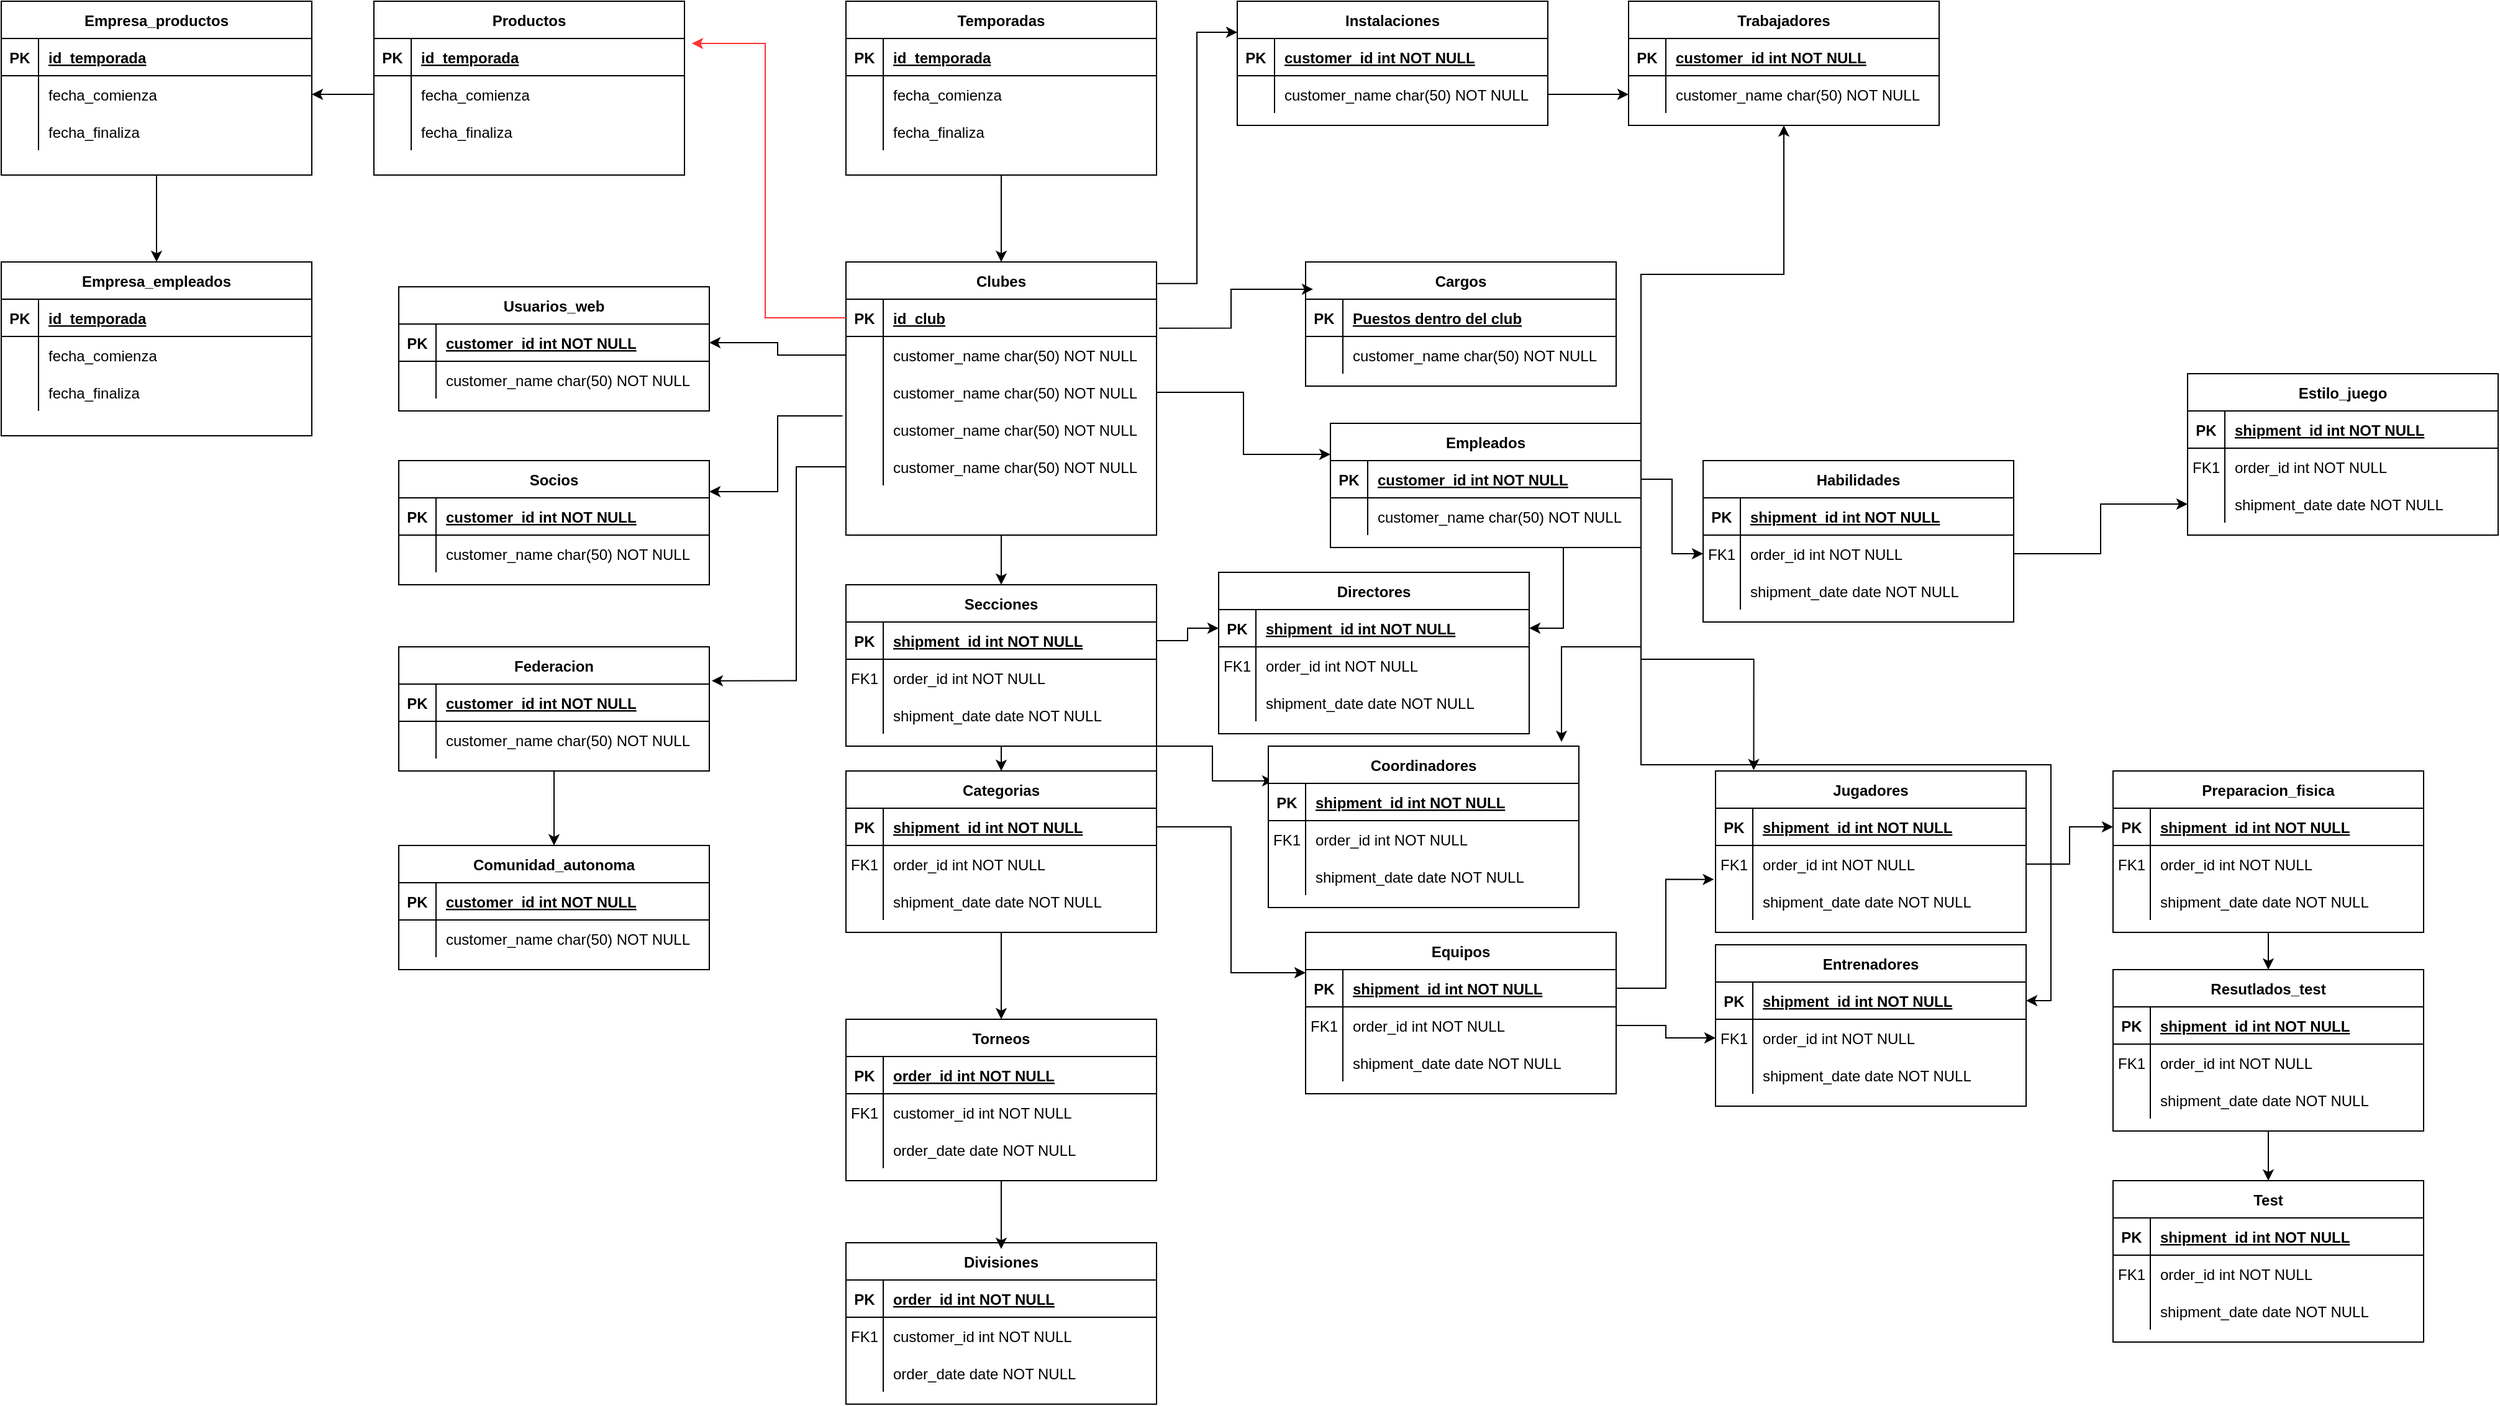 <mxfile version="20.1.1" type="device"><diagram id="R2lEEEUBdFMjLlhIrx00" name="Page-1"><mxGraphModel dx="3224" dy="2237" grid="1" gridSize="10" guides="1" tooltips="1" connect="1" arrows="1" fold="1" page="1" pageScale="1" pageWidth="850" pageHeight="1100" math="0" shadow="0" extFonts="Permanent Marker^https://fonts.googleapis.com/css?family=Permanent+Marker"><root><mxCell id="0"/><mxCell id="1" parent="0"/><mxCell id="uOMVdonw2c2wnBsyTviw-160" value="" style="edgeStyle=orthogonalEdgeStyle;rounded=0;orthogonalLoop=1;jettySize=auto;html=1;entryX=0.5;entryY=0;entryDx=0;entryDy=0;" parent="1" source="C-vyLk0tnHw3VtMMgP7b-2" target="C-vyLk0tnHw3VtMMgP7b-23" edge="1"><mxGeometry relative="1" as="geometry"/></mxCell><mxCell id="C-vyLk0tnHw3VtMMgP7b-2" value="Temporadas" style="shape=table;startSize=30;container=1;collapsible=1;childLayout=tableLayout;fixedRows=1;rowLines=0;fontStyle=1;align=center;resizeLast=1;" parent="1" vertex="1"><mxGeometry x="110" y="-170" width="250" height="140" as="geometry"/></mxCell><mxCell id="C-vyLk0tnHw3VtMMgP7b-3" value="" style="shape=partialRectangle;collapsible=0;dropTarget=0;pointerEvents=0;fillColor=none;points=[[0,0.5],[1,0.5]];portConstraint=eastwest;top=0;left=0;right=0;bottom=1;" parent="C-vyLk0tnHw3VtMMgP7b-2" vertex="1"><mxGeometry y="30" width="250" height="30" as="geometry"/></mxCell><mxCell id="C-vyLk0tnHw3VtMMgP7b-4" value="PK" style="shape=partialRectangle;overflow=hidden;connectable=0;fillColor=none;top=0;left=0;bottom=0;right=0;fontStyle=1;" parent="C-vyLk0tnHw3VtMMgP7b-3" vertex="1"><mxGeometry width="30" height="30" as="geometry"><mxRectangle width="30" height="30" as="alternateBounds"/></mxGeometry></mxCell><mxCell id="C-vyLk0tnHw3VtMMgP7b-5" value="id_temporada" style="shape=partialRectangle;overflow=hidden;connectable=0;fillColor=none;top=0;left=0;bottom=0;right=0;align=left;spacingLeft=6;fontStyle=5;" parent="C-vyLk0tnHw3VtMMgP7b-3" vertex="1"><mxGeometry x="30" width="220" height="30" as="geometry"><mxRectangle width="220" height="30" as="alternateBounds"/></mxGeometry></mxCell><mxCell id="C-vyLk0tnHw3VtMMgP7b-6" value="" style="shape=partialRectangle;collapsible=0;dropTarget=0;pointerEvents=0;fillColor=none;points=[[0,0.5],[1,0.5]];portConstraint=eastwest;top=0;left=0;right=0;bottom=0;" parent="C-vyLk0tnHw3VtMMgP7b-2" vertex="1"><mxGeometry y="60" width="250" height="30" as="geometry"/></mxCell><mxCell id="C-vyLk0tnHw3VtMMgP7b-7" value="" style="shape=partialRectangle;overflow=hidden;connectable=0;fillColor=none;top=0;left=0;bottom=0;right=0;" parent="C-vyLk0tnHw3VtMMgP7b-6" vertex="1"><mxGeometry width="30" height="30" as="geometry"><mxRectangle width="30" height="30" as="alternateBounds"/></mxGeometry></mxCell><mxCell id="C-vyLk0tnHw3VtMMgP7b-8" value="fecha_comienza" style="shape=partialRectangle;overflow=hidden;connectable=0;fillColor=none;top=0;left=0;bottom=0;right=0;align=left;spacingLeft=6;" parent="C-vyLk0tnHw3VtMMgP7b-6" vertex="1"><mxGeometry x="30" width="220" height="30" as="geometry"><mxRectangle width="220" height="30" as="alternateBounds"/></mxGeometry></mxCell><mxCell id="C-vyLk0tnHw3VtMMgP7b-9" value="" style="shape=partialRectangle;collapsible=0;dropTarget=0;pointerEvents=0;fillColor=none;points=[[0,0.5],[1,0.5]];portConstraint=eastwest;top=0;left=0;right=0;bottom=0;" parent="C-vyLk0tnHw3VtMMgP7b-2" vertex="1"><mxGeometry y="90" width="250" height="30" as="geometry"/></mxCell><mxCell id="C-vyLk0tnHw3VtMMgP7b-10" value="" style="shape=partialRectangle;overflow=hidden;connectable=0;fillColor=none;top=0;left=0;bottom=0;right=0;" parent="C-vyLk0tnHw3VtMMgP7b-9" vertex="1"><mxGeometry width="30" height="30" as="geometry"><mxRectangle width="30" height="30" as="alternateBounds"/></mxGeometry></mxCell><mxCell id="C-vyLk0tnHw3VtMMgP7b-11" value="fecha_finaliza" style="shape=partialRectangle;overflow=hidden;connectable=0;fillColor=none;top=0;left=0;bottom=0;right=0;align=left;spacingLeft=6;" parent="C-vyLk0tnHw3VtMMgP7b-9" vertex="1"><mxGeometry x="30" width="220" height="30" as="geometry"><mxRectangle width="220" height="30" as="alternateBounds"/></mxGeometry></mxCell><mxCell id="C-vyLk0tnHw3VtMMgP7b-13" value="Equipos" style="shape=table;startSize=30;container=1;collapsible=1;childLayout=tableLayout;fixedRows=1;rowLines=0;fontStyle=1;align=center;resizeLast=1;" parent="1" vertex="1"><mxGeometry x="480" y="580" width="250" height="130" as="geometry"/></mxCell><mxCell id="C-vyLk0tnHw3VtMMgP7b-14" value="" style="shape=partialRectangle;collapsible=0;dropTarget=0;pointerEvents=0;fillColor=none;points=[[0,0.5],[1,0.5]];portConstraint=eastwest;top=0;left=0;right=0;bottom=1;" parent="C-vyLk0tnHw3VtMMgP7b-13" vertex="1"><mxGeometry y="30" width="250" height="30" as="geometry"/></mxCell><mxCell id="C-vyLk0tnHw3VtMMgP7b-15" value="PK" style="shape=partialRectangle;overflow=hidden;connectable=0;fillColor=none;top=0;left=0;bottom=0;right=0;fontStyle=1;" parent="C-vyLk0tnHw3VtMMgP7b-14" vertex="1"><mxGeometry width="30" height="30" as="geometry"><mxRectangle width="30" height="30" as="alternateBounds"/></mxGeometry></mxCell><mxCell id="C-vyLk0tnHw3VtMMgP7b-16" value="shipment_id int NOT NULL " style="shape=partialRectangle;overflow=hidden;connectable=0;fillColor=none;top=0;left=0;bottom=0;right=0;align=left;spacingLeft=6;fontStyle=5;" parent="C-vyLk0tnHw3VtMMgP7b-14" vertex="1"><mxGeometry x="30" width="220" height="30" as="geometry"><mxRectangle width="220" height="30" as="alternateBounds"/></mxGeometry></mxCell><mxCell id="C-vyLk0tnHw3VtMMgP7b-17" value="" style="shape=partialRectangle;collapsible=0;dropTarget=0;pointerEvents=0;fillColor=none;points=[[0,0.5],[1,0.5]];portConstraint=eastwest;top=0;left=0;right=0;bottom=0;" parent="C-vyLk0tnHw3VtMMgP7b-13" vertex="1"><mxGeometry y="60" width="250" height="30" as="geometry"/></mxCell><mxCell id="C-vyLk0tnHw3VtMMgP7b-18" value="FK1" style="shape=partialRectangle;overflow=hidden;connectable=0;fillColor=none;top=0;left=0;bottom=0;right=0;" parent="C-vyLk0tnHw3VtMMgP7b-17" vertex="1"><mxGeometry width="30" height="30" as="geometry"><mxRectangle width="30" height="30" as="alternateBounds"/></mxGeometry></mxCell><mxCell id="C-vyLk0tnHw3VtMMgP7b-19" value="order_id int NOT NULL" style="shape=partialRectangle;overflow=hidden;connectable=0;fillColor=none;top=0;left=0;bottom=0;right=0;align=left;spacingLeft=6;" parent="C-vyLk0tnHw3VtMMgP7b-17" vertex="1"><mxGeometry x="30" width="220" height="30" as="geometry"><mxRectangle width="220" height="30" as="alternateBounds"/></mxGeometry></mxCell><mxCell id="C-vyLk0tnHw3VtMMgP7b-20" value="" style="shape=partialRectangle;collapsible=0;dropTarget=0;pointerEvents=0;fillColor=none;points=[[0,0.5],[1,0.5]];portConstraint=eastwest;top=0;left=0;right=0;bottom=0;" parent="C-vyLk0tnHw3VtMMgP7b-13" vertex="1"><mxGeometry y="90" width="250" height="30" as="geometry"/></mxCell><mxCell id="C-vyLk0tnHw3VtMMgP7b-21" value="" style="shape=partialRectangle;overflow=hidden;connectable=0;fillColor=none;top=0;left=0;bottom=0;right=0;" parent="C-vyLk0tnHw3VtMMgP7b-20" vertex="1"><mxGeometry width="30" height="30" as="geometry"><mxRectangle width="30" height="30" as="alternateBounds"/></mxGeometry></mxCell><mxCell id="C-vyLk0tnHw3VtMMgP7b-22" value="shipment_date date NOT NULL" style="shape=partialRectangle;overflow=hidden;connectable=0;fillColor=none;top=0;left=0;bottom=0;right=0;align=left;spacingLeft=6;" parent="C-vyLk0tnHw3VtMMgP7b-20" vertex="1"><mxGeometry x="30" width="220" height="30" as="geometry"><mxRectangle width="220" height="30" as="alternateBounds"/></mxGeometry></mxCell><mxCell id="uOMVdonw2c2wnBsyTviw-266" style="edgeStyle=orthogonalEdgeStyle;rounded=0;orthogonalLoop=1;jettySize=auto;html=1;exitX=0.5;exitY=1;exitDx=0;exitDy=0;entryX=0.5;entryY=0;entryDx=0;entryDy=0;strokeColor=#000000;" parent="1" source="C-vyLk0tnHw3VtMMgP7b-23" target="uOMVdonw2c2wnBsyTviw-256" edge="1"><mxGeometry relative="1" as="geometry"/></mxCell><mxCell id="C-vyLk0tnHw3VtMMgP7b-23" value="Clubes" style="shape=table;startSize=30;container=1;collapsible=1;childLayout=tableLayout;fixedRows=1;rowLines=0;fontStyle=1;align=center;resizeLast=1;" parent="1" vertex="1"><mxGeometry x="110" y="40" width="250" height="220" as="geometry"/></mxCell><mxCell id="C-vyLk0tnHw3VtMMgP7b-24" value="" style="shape=partialRectangle;collapsible=0;dropTarget=0;pointerEvents=0;fillColor=none;points=[[0,0.5],[1,0.5]];portConstraint=eastwest;top=0;left=0;right=0;bottom=1;" parent="C-vyLk0tnHw3VtMMgP7b-23" vertex="1"><mxGeometry y="30" width="250" height="30" as="geometry"/></mxCell><mxCell id="C-vyLk0tnHw3VtMMgP7b-25" value="PK" style="shape=partialRectangle;overflow=hidden;connectable=0;fillColor=none;top=0;left=0;bottom=0;right=0;fontStyle=1;" parent="C-vyLk0tnHw3VtMMgP7b-24" vertex="1"><mxGeometry width="30" height="30" as="geometry"><mxRectangle width="30" height="30" as="alternateBounds"/></mxGeometry></mxCell><mxCell id="C-vyLk0tnHw3VtMMgP7b-26" value="id_club" style="shape=partialRectangle;overflow=hidden;connectable=0;fillColor=none;top=0;left=0;bottom=0;right=0;align=left;spacingLeft=6;fontStyle=5;" parent="C-vyLk0tnHw3VtMMgP7b-24" vertex="1"><mxGeometry x="30" width="220" height="30" as="geometry"><mxRectangle width="220" height="30" as="alternateBounds"/></mxGeometry></mxCell><mxCell id="C-vyLk0tnHw3VtMMgP7b-27" value="" style="shape=partialRectangle;collapsible=0;dropTarget=0;pointerEvents=0;fillColor=none;points=[[0,0.5],[1,0.5]];portConstraint=eastwest;top=0;left=0;right=0;bottom=0;" parent="C-vyLk0tnHw3VtMMgP7b-23" vertex="1"><mxGeometry y="60" width="250" height="30" as="geometry"/></mxCell><mxCell id="C-vyLk0tnHw3VtMMgP7b-28" value="" style="shape=partialRectangle;overflow=hidden;connectable=0;fillColor=none;top=0;left=0;bottom=0;right=0;" parent="C-vyLk0tnHw3VtMMgP7b-27" vertex="1"><mxGeometry width="30" height="30" as="geometry"><mxRectangle width="30" height="30" as="alternateBounds"/></mxGeometry></mxCell><mxCell id="C-vyLk0tnHw3VtMMgP7b-29" value="customer_name char(50) NOT NULL" style="shape=partialRectangle;overflow=hidden;connectable=0;fillColor=none;top=0;left=0;bottom=0;right=0;align=left;spacingLeft=6;" parent="C-vyLk0tnHw3VtMMgP7b-27" vertex="1"><mxGeometry x="30" width="220" height="30" as="geometry"><mxRectangle width="220" height="30" as="alternateBounds"/></mxGeometry></mxCell><mxCell id="uOMVdonw2c2wnBsyTviw-88" value="" style="shape=partialRectangle;collapsible=0;dropTarget=0;pointerEvents=0;fillColor=none;points=[[0,0.5],[1,0.5]];portConstraint=eastwest;top=0;left=0;right=0;bottom=0;" parent="C-vyLk0tnHw3VtMMgP7b-23" vertex="1"><mxGeometry y="90" width="250" height="30" as="geometry"/></mxCell><mxCell id="uOMVdonw2c2wnBsyTviw-89" value="" style="shape=partialRectangle;overflow=hidden;connectable=0;fillColor=none;top=0;left=0;bottom=0;right=0;" parent="uOMVdonw2c2wnBsyTviw-88" vertex="1"><mxGeometry width="30" height="30" as="geometry"><mxRectangle width="30" height="30" as="alternateBounds"/></mxGeometry></mxCell><mxCell id="uOMVdonw2c2wnBsyTviw-90" value="customer_name char(50) NOT NULL" style="shape=partialRectangle;overflow=hidden;connectable=0;fillColor=none;top=0;left=0;bottom=0;right=0;align=left;spacingLeft=6;" parent="uOMVdonw2c2wnBsyTviw-88" vertex="1"><mxGeometry x="30" width="220" height="30" as="geometry"><mxRectangle width="220" height="30" as="alternateBounds"/></mxGeometry></mxCell><mxCell id="uOMVdonw2c2wnBsyTviw-91" value="" style="shape=partialRectangle;collapsible=0;dropTarget=0;pointerEvents=0;fillColor=none;points=[[0,0.5],[1,0.5]];portConstraint=eastwest;top=0;left=0;right=0;bottom=0;" parent="C-vyLk0tnHw3VtMMgP7b-23" vertex="1"><mxGeometry y="120" width="250" height="30" as="geometry"/></mxCell><mxCell id="uOMVdonw2c2wnBsyTviw-92" value="" style="shape=partialRectangle;overflow=hidden;connectable=0;fillColor=none;top=0;left=0;bottom=0;right=0;" parent="uOMVdonw2c2wnBsyTviw-91" vertex="1"><mxGeometry width="30" height="30" as="geometry"><mxRectangle width="30" height="30" as="alternateBounds"/></mxGeometry></mxCell><mxCell id="uOMVdonw2c2wnBsyTviw-93" value="customer_name char(50) NOT NULL" style="shape=partialRectangle;overflow=hidden;connectable=0;fillColor=none;top=0;left=0;bottom=0;right=0;align=left;spacingLeft=6;" parent="uOMVdonw2c2wnBsyTviw-91" vertex="1"><mxGeometry x="30" width="220" height="30" as="geometry"><mxRectangle width="220" height="30" as="alternateBounds"/></mxGeometry></mxCell><mxCell id="uOMVdonw2c2wnBsyTviw-94" value="" style="shape=partialRectangle;collapsible=0;dropTarget=0;pointerEvents=0;fillColor=none;points=[[0,0.5],[1,0.5]];portConstraint=eastwest;top=0;left=0;right=0;bottom=0;" parent="C-vyLk0tnHw3VtMMgP7b-23" vertex="1"><mxGeometry y="150" width="250" height="30" as="geometry"/></mxCell><mxCell id="uOMVdonw2c2wnBsyTviw-95" value="" style="shape=partialRectangle;overflow=hidden;connectable=0;fillColor=none;top=0;left=0;bottom=0;right=0;" parent="uOMVdonw2c2wnBsyTviw-94" vertex="1"><mxGeometry width="30" height="30" as="geometry"><mxRectangle width="30" height="30" as="alternateBounds"/></mxGeometry></mxCell><mxCell id="uOMVdonw2c2wnBsyTviw-96" value="customer_name char(50) NOT NULL" style="shape=partialRectangle;overflow=hidden;connectable=0;fillColor=none;top=0;left=0;bottom=0;right=0;align=left;spacingLeft=6;" parent="uOMVdonw2c2wnBsyTviw-94" vertex="1"><mxGeometry x="30" width="220" height="30" as="geometry"><mxRectangle width="220" height="30" as="alternateBounds"/></mxGeometry></mxCell><mxCell id="uOMVdonw2c2wnBsyTviw-1" value="Jugadores" style="shape=table;startSize=30;container=1;collapsible=1;childLayout=tableLayout;fixedRows=1;rowLines=0;fontStyle=1;align=center;resizeLast=1;" parent="1" vertex="1"><mxGeometry x="810" y="450" width="250" height="130" as="geometry"/></mxCell><mxCell id="uOMVdonw2c2wnBsyTviw-2" value="" style="shape=partialRectangle;collapsible=0;dropTarget=0;pointerEvents=0;fillColor=none;points=[[0,0.5],[1,0.5]];portConstraint=eastwest;top=0;left=0;right=0;bottom=1;" parent="uOMVdonw2c2wnBsyTviw-1" vertex="1"><mxGeometry y="30" width="250" height="30" as="geometry"/></mxCell><mxCell id="uOMVdonw2c2wnBsyTviw-3" value="PK" style="shape=partialRectangle;overflow=hidden;connectable=0;fillColor=none;top=0;left=0;bottom=0;right=0;fontStyle=1;" parent="uOMVdonw2c2wnBsyTviw-2" vertex="1"><mxGeometry width="30" height="30" as="geometry"><mxRectangle width="30" height="30" as="alternateBounds"/></mxGeometry></mxCell><mxCell id="uOMVdonw2c2wnBsyTviw-4" value="shipment_id int NOT NULL " style="shape=partialRectangle;overflow=hidden;connectable=0;fillColor=none;top=0;left=0;bottom=0;right=0;align=left;spacingLeft=6;fontStyle=5;" parent="uOMVdonw2c2wnBsyTviw-2" vertex="1"><mxGeometry x="30" width="220" height="30" as="geometry"><mxRectangle width="220" height="30" as="alternateBounds"/></mxGeometry></mxCell><mxCell id="uOMVdonw2c2wnBsyTviw-5" value="" style="shape=partialRectangle;collapsible=0;dropTarget=0;pointerEvents=0;fillColor=none;points=[[0,0.5],[1,0.5]];portConstraint=eastwest;top=0;left=0;right=0;bottom=0;" parent="uOMVdonw2c2wnBsyTviw-1" vertex="1"><mxGeometry y="60" width="250" height="30" as="geometry"/></mxCell><mxCell id="uOMVdonw2c2wnBsyTviw-6" value="FK1" style="shape=partialRectangle;overflow=hidden;connectable=0;fillColor=none;top=0;left=0;bottom=0;right=0;" parent="uOMVdonw2c2wnBsyTviw-5" vertex="1"><mxGeometry width="30" height="30" as="geometry"><mxRectangle width="30" height="30" as="alternateBounds"/></mxGeometry></mxCell><mxCell id="uOMVdonw2c2wnBsyTviw-7" value="order_id int NOT NULL" style="shape=partialRectangle;overflow=hidden;connectable=0;fillColor=none;top=0;left=0;bottom=0;right=0;align=left;spacingLeft=6;" parent="uOMVdonw2c2wnBsyTviw-5" vertex="1"><mxGeometry x="30" width="220" height="30" as="geometry"><mxRectangle width="220" height="30" as="alternateBounds"/></mxGeometry></mxCell><mxCell id="uOMVdonw2c2wnBsyTviw-8" value="" style="shape=partialRectangle;collapsible=0;dropTarget=0;pointerEvents=0;fillColor=none;points=[[0,0.5],[1,0.5]];portConstraint=eastwest;top=0;left=0;right=0;bottom=0;" parent="uOMVdonw2c2wnBsyTviw-1" vertex="1"><mxGeometry y="90" width="250" height="30" as="geometry"/></mxCell><mxCell id="uOMVdonw2c2wnBsyTviw-9" value="" style="shape=partialRectangle;overflow=hidden;connectable=0;fillColor=none;top=0;left=0;bottom=0;right=0;" parent="uOMVdonw2c2wnBsyTviw-8" vertex="1"><mxGeometry width="30" height="30" as="geometry"><mxRectangle width="30" height="30" as="alternateBounds"/></mxGeometry></mxCell><mxCell id="uOMVdonw2c2wnBsyTviw-10" value="shipment_date date NOT NULL" style="shape=partialRectangle;overflow=hidden;connectable=0;fillColor=none;top=0;left=0;bottom=0;right=0;align=left;spacingLeft=6;" parent="uOMVdonw2c2wnBsyTviw-8" vertex="1"><mxGeometry x="30" width="220" height="30" as="geometry"><mxRectangle width="220" height="30" as="alternateBounds"/></mxGeometry></mxCell><mxCell id="uOMVdonw2c2wnBsyTviw-11" value="Entrenadores" style="shape=table;startSize=30;container=1;collapsible=1;childLayout=tableLayout;fixedRows=1;rowLines=0;fontStyle=1;align=center;resizeLast=1;" parent="1" vertex="1"><mxGeometry x="810" y="590" width="250" height="130" as="geometry"/></mxCell><mxCell id="uOMVdonw2c2wnBsyTviw-12" value="" style="shape=partialRectangle;collapsible=0;dropTarget=0;pointerEvents=0;fillColor=none;points=[[0,0.5],[1,0.5]];portConstraint=eastwest;top=0;left=0;right=0;bottom=1;" parent="uOMVdonw2c2wnBsyTviw-11" vertex="1"><mxGeometry y="30" width="250" height="30" as="geometry"/></mxCell><mxCell id="uOMVdonw2c2wnBsyTviw-13" value="PK" style="shape=partialRectangle;overflow=hidden;connectable=0;fillColor=none;top=0;left=0;bottom=0;right=0;fontStyle=1;" parent="uOMVdonw2c2wnBsyTviw-12" vertex="1"><mxGeometry width="30" height="30" as="geometry"><mxRectangle width="30" height="30" as="alternateBounds"/></mxGeometry></mxCell><mxCell id="uOMVdonw2c2wnBsyTviw-14" value="shipment_id int NOT NULL " style="shape=partialRectangle;overflow=hidden;connectable=0;fillColor=none;top=0;left=0;bottom=0;right=0;align=left;spacingLeft=6;fontStyle=5;" parent="uOMVdonw2c2wnBsyTviw-12" vertex="1"><mxGeometry x="30" width="220" height="30" as="geometry"><mxRectangle width="220" height="30" as="alternateBounds"/></mxGeometry></mxCell><mxCell id="uOMVdonw2c2wnBsyTviw-15" value="" style="shape=partialRectangle;collapsible=0;dropTarget=0;pointerEvents=0;fillColor=none;points=[[0,0.5],[1,0.5]];portConstraint=eastwest;top=0;left=0;right=0;bottom=0;" parent="uOMVdonw2c2wnBsyTviw-11" vertex="1"><mxGeometry y="60" width="250" height="30" as="geometry"/></mxCell><mxCell id="uOMVdonw2c2wnBsyTviw-16" value="FK1" style="shape=partialRectangle;overflow=hidden;connectable=0;fillColor=none;top=0;left=0;bottom=0;right=0;" parent="uOMVdonw2c2wnBsyTviw-15" vertex="1"><mxGeometry width="30" height="30" as="geometry"><mxRectangle width="30" height="30" as="alternateBounds"/></mxGeometry></mxCell><mxCell id="uOMVdonw2c2wnBsyTviw-17" value="order_id int NOT NULL" style="shape=partialRectangle;overflow=hidden;connectable=0;fillColor=none;top=0;left=0;bottom=0;right=0;align=left;spacingLeft=6;" parent="uOMVdonw2c2wnBsyTviw-15" vertex="1"><mxGeometry x="30" width="220" height="30" as="geometry"><mxRectangle width="220" height="30" as="alternateBounds"/></mxGeometry></mxCell><mxCell id="uOMVdonw2c2wnBsyTviw-18" value="" style="shape=partialRectangle;collapsible=0;dropTarget=0;pointerEvents=0;fillColor=none;points=[[0,0.5],[1,0.5]];portConstraint=eastwest;top=0;left=0;right=0;bottom=0;" parent="uOMVdonw2c2wnBsyTviw-11" vertex="1"><mxGeometry y="90" width="250" height="30" as="geometry"/></mxCell><mxCell id="uOMVdonw2c2wnBsyTviw-19" value="" style="shape=partialRectangle;overflow=hidden;connectable=0;fillColor=none;top=0;left=0;bottom=0;right=0;" parent="uOMVdonw2c2wnBsyTviw-18" vertex="1"><mxGeometry width="30" height="30" as="geometry"><mxRectangle width="30" height="30" as="alternateBounds"/></mxGeometry></mxCell><mxCell id="uOMVdonw2c2wnBsyTviw-20" value="shipment_date date NOT NULL" style="shape=partialRectangle;overflow=hidden;connectable=0;fillColor=none;top=0;left=0;bottom=0;right=0;align=left;spacingLeft=6;" parent="uOMVdonw2c2wnBsyTviw-18" vertex="1"><mxGeometry x="30" width="220" height="30" as="geometry"><mxRectangle width="220" height="30" as="alternateBounds"/></mxGeometry></mxCell><mxCell id="uOMVdonw2c2wnBsyTviw-282" style="edgeStyle=orthogonalEdgeStyle;rounded=0;orthogonalLoop=1;jettySize=auto;html=1;exitX=0.75;exitY=1;exitDx=0;exitDy=0;entryX=1;entryY=0.5;entryDx=0;entryDy=0;strokeColor=#000000;" parent="1" source="uOMVdonw2c2wnBsyTviw-21" target="uOMVdonw2c2wnBsyTviw-271" edge="1"><mxGeometry relative="1" as="geometry"/></mxCell><mxCell id="uOMVdonw2c2wnBsyTviw-283" style="edgeStyle=orthogonalEdgeStyle;rounded=0;orthogonalLoop=1;jettySize=auto;html=1;exitX=1;exitY=1;exitDx=0;exitDy=0;entryX=0.944;entryY=-0.026;entryDx=0;entryDy=0;entryPerimeter=0;strokeColor=#000000;" parent="1" source="uOMVdonw2c2wnBsyTviw-21" target="uOMVdonw2c2wnBsyTviw-244" edge="1"><mxGeometry relative="1" as="geometry"/></mxCell><mxCell id="uOMVdonw2c2wnBsyTviw-284" style="edgeStyle=orthogonalEdgeStyle;rounded=0;orthogonalLoop=1;jettySize=auto;html=1;exitX=1;exitY=1;exitDx=0;exitDy=0;entryX=0.123;entryY=-0.005;entryDx=0;entryDy=0;entryPerimeter=0;strokeColor=#000000;" parent="1" source="uOMVdonw2c2wnBsyTviw-21" target="uOMVdonw2c2wnBsyTviw-1" edge="1"><mxGeometry relative="1" as="geometry"/></mxCell><mxCell id="uOMVdonw2c2wnBsyTviw-285" style="edgeStyle=orthogonalEdgeStyle;rounded=0;orthogonalLoop=1;jettySize=auto;html=1;exitX=1;exitY=1;exitDx=0;exitDy=0;entryX=1;entryY=0.5;entryDx=0;entryDy=0;strokeColor=#000000;" parent="1" source="uOMVdonw2c2wnBsyTviw-21" target="uOMVdonw2c2wnBsyTviw-12" edge="1"><mxGeometry relative="1" as="geometry"/></mxCell><mxCell id="uOMVdonw2c2wnBsyTviw-294" style="edgeStyle=orthogonalEdgeStyle;rounded=0;orthogonalLoop=1;jettySize=auto;html=1;exitX=1;exitY=0;exitDx=0;exitDy=0;entryX=0.5;entryY=1;entryDx=0;entryDy=0;strokeColor=#000000;" parent="1" source="uOMVdonw2c2wnBsyTviw-21" target="uOMVdonw2c2wnBsyTviw-286" edge="1"><mxGeometry relative="1" as="geometry"/></mxCell><mxCell id="uOMVdonw2c2wnBsyTviw-21" value="Empleados" style="shape=table;startSize=30;container=1;collapsible=1;childLayout=tableLayout;fixedRows=1;rowLines=0;fontStyle=1;align=center;resizeLast=1;" parent="1" vertex="1"><mxGeometry x="500" y="170" width="250" height="100" as="geometry"/></mxCell><mxCell id="uOMVdonw2c2wnBsyTviw-22" value="" style="shape=partialRectangle;collapsible=0;dropTarget=0;pointerEvents=0;fillColor=none;points=[[0,0.5],[1,0.5]];portConstraint=eastwest;top=0;left=0;right=0;bottom=1;" parent="uOMVdonw2c2wnBsyTviw-21" vertex="1"><mxGeometry y="30" width="250" height="30" as="geometry"/></mxCell><mxCell id="uOMVdonw2c2wnBsyTviw-23" value="PK" style="shape=partialRectangle;overflow=hidden;connectable=0;fillColor=none;top=0;left=0;bottom=0;right=0;fontStyle=1;" parent="uOMVdonw2c2wnBsyTviw-22" vertex="1"><mxGeometry width="30" height="30" as="geometry"><mxRectangle width="30" height="30" as="alternateBounds"/></mxGeometry></mxCell><mxCell id="uOMVdonw2c2wnBsyTviw-24" value="customer_id int NOT NULL " style="shape=partialRectangle;overflow=hidden;connectable=0;fillColor=none;top=0;left=0;bottom=0;right=0;align=left;spacingLeft=6;fontStyle=5;" parent="uOMVdonw2c2wnBsyTviw-22" vertex="1"><mxGeometry x="30" width="220" height="30" as="geometry"><mxRectangle width="220" height="30" as="alternateBounds"/></mxGeometry></mxCell><mxCell id="uOMVdonw2c2wnBsyTviw-25" value="" style="shape=partialRectangle;collapsible=0;dropTarget=0;pointerEvents=0;fillColor=none;points=[[0,0.5],[1,0.5]];portConstraint=eastwest;top=0;left=0;right=0;bottom=0;" parent="uOMVdonw2c2wnBsyTviw-21" vertex="1"><mxGeometry y="60" width="250" height="30" as="geometry"/></mxCell><mxCell id="uOMVdonw2c2wnBsyTviw-26" value="" style="shape=partialRectangle;overflow=hidden;connectable=0;fillColor=none;top=0;left=0;bottom=0;right=0;" parent="uOMVdonw2c2wnBsyTviw-25" vertex="1"><mxGeometry width="30" height="30" as="geometry"><mxRectangle width="30" height="30" as="alternateBounds"/></mxGeometry></mxCell><mxCell id="uOMVdonw2c2wnBsyTviw-27" value="customer_name char(50) NOT NULL" style="shape=partialRectangle;overflow=hidden;connectable=0;fillColor=none;top=0;left=0;bottom=0;right=0;align=left;spacingLeft=6;" parent="uOMVdonw2c2wnBsyTviw-25" vertex="1"><mxGeometry x="30" width="220" height="30" as="geometry"><mxRectangle width="220" height="30" as="alternateBounds"/></mxGeometry></mxCell><mxCell id="uOMVdonw2c2wnBsyTviw-38" value="Divisiones" style="shape=table;startSize=30;container=1;collapsible=1;childLayout=tableLayout;fixedRows=1;rowLines=0;fontStyle=1;align=center;resizeLast=1;" parent="1" vertex="1"><mxGeometry x="110" y="830" width="250" height="130" as="geometry"/></mxCell><mxCell id="uOMVdonw2c2wnBsyTviw-39" value="" style="shape=partialRectangle;collapsible=0;dropTarget=0;pointerEvents=0;fillColor=none;points=[[0,0.5],[1,0.5]];portConstraint=eastwest;top=0;left=0;right=0;bottom=1;" parent="uOMVdonw2c2wnBsyTviw-38" vertex="1"><mxGeometry y="30" width="250" height="30" as="geometry"/></mxCell><mxCell id="uOMVdonw2c2wnBsyTviw-40" value="PK" style="shape=partialRectangle;overflow=hidden;connectable=0;fillColor=none;top=0;left=0;bottom=0;right=0;fontStyle=1;" parent="uOMVdonw2c2wnBsyTviw-39" vertex="1"><mxGeometry width="30" height="30" as="geometry"><mxRectangle width="30" height="30" as="alternateBounds"/></mxGeometry></mxCell><mxCell id="uOMVdonw2c2wnBsyTviw-41" value="order_id int NOT NULL " style="shape=partialRectangle;overflow=hidden;connectable=0;fillColor=none;top=0;left=0;bottom=0;right=0;align=left;spacingLeft=6;fontStyle=5;" parent="uOMVdonw2c2wnBsyTviw-39" vertex="1"><mxGeometry x="30" width="220" height="30" as="geometry"><mxRectangle width="220" height="30" as="alternateBounds"/></mxGeometry></mxCell><mxCell id="uOMVdonw2c2wnBsyTviw-42" value="" style="shape=partialRectangle;collapsible=0;dropTarget=0;pointerEvents=0;fillColor=none;points=[[0,0.5],[1,0.5]];portConstraint=eastwest;top=0;left=0;right=0;bottom=0;" parent="uOMVdonw2c2wnBsyTviw-38" vertex="1"><mxGeometry y="60" width="250" height="30" as="geometry"/></mxCell><mxCell id="uOMVdonw2c2wnBsyTviw-43" value="FK1" style="shape=partialRectangle;overflow=hidden;connectable=0;fillColor=none;top=0;left=0;bottom=0;right=0;" parent="uOMVdonw2c2wnBsyTviw-42" vertex="1"><mxGeometry width="30" height="30" as="geometry"><mxRectangle width="30" height="30" as="alternateBounds"/></mxGeometry></mxCell><mxCell id="uOMVdonw2c2wnBsyTviw-44" value="customer_id int NOT NULL" style="shape=partialRectangle;overflow=hidden;connectable=0;fillColor=none;top=0;left=0;bottom=0;right=0;align=left;spacingLeft=6;" parent="uOMVdonw2c2wnBsyTviw-42" vertex="1"><mxGeometry x="30" width="220" height="30" as="geometry"><mxRectangle width="220" height="30" as="alternateBounds"/></mxGeometry></mxCell><mxCell id="uOMVdonw2c2wnBsyTviw-45" value="" style="shape=partialRectangle;collapsible=0;dropTarget=0;pointerEvents=0;fillColor=none;points=[[0,0.5],[1,0.5]];portConstraint=eastwest;top=0;left=0;right=0;bottom=0;" parent="uOMVdonw2c2wnBsyTviw-38" vertex="1"><mxGeometry y="90" width="250" height="30" as="geometry"/></mxCell><mxCell id="uOMVdonw2c2wnBsyTviw-46" value="" style="shape=partialRectangle;overflow=hidden;connectable=0;fillColor=none;top=0;left=0;bottom=0;right=0;" parent="uOMVdonw2c2wnBsyTviw-45" vertex="1"><mxGeometry width="30" height="30" as="geometry"><mxRectangle width="30" height="30" as="alternateBounds"/></mxGeometry></mxCell><mxCell id="uOMVdonw2c2wnBsyTviw-47" value="order_date date NOT NULL" style="shape=partialRectangle;overflow=hidden;connectable=0;fillColor=none;top=0;left=0;bottom=0;right=0;align=left;spacingLeft=6;" parent="uOMVdonw2c2wnBsyTviw-45" vertex="1"><mxGeometry x="30" width="220" height="30" as="geometry"><mxRectangle width="220" height="30" as="alternateBounds"/></mxGeometry></mxCell><mxCell id="uOMVdonw2c2wnBsyTviw-168" value="" style="edgeStyle=orthogonalEdgeStyle;rounded=0;orthogonalLoop=1;jettySize=auto;html=1;" parent="1" source="uOMVdonw2c2wnBsyTviw-48" edge="1"><mxGeometry relative="1" as="geometry"><mxPoint x="235" y="835" as="targetPoint"/></mxGeometry></mxCell><mxCell id="uOMVdonw2c2wnBsyTviw-48" value="Torneos" style="shape=table;startSize=30;container=1;collapsible=1;childLayout=tableLayout;fixedRows=1;rowLines=0;fontStyle=1;align=center;resizeLast=1;" parent="1" vertex="1"><mxGeometry x="110" y="650" width="250" height="130" as="geometry"/></mxCell><mxCell id="uOMVdonw2c2wnBsyTviw-49" value="" style="shape=partialRectangle;collapsible=0;dropTarget=0;pointerEvents=0;fillColor=none;points=[[0,0.5],[1,0.5]];portConstraint=eastwest;top=0;left=0;right=0;bottom=1;" parent="uOMVdonw2c2wnBsyTviw-48" vertex="1"><mxGeometry y="30" width="250" height="30" as="geometry"/></mxCell><mxCell id="uOMVdonw2c2wnBsyTviw-50" value="PK" style="shape=partialRectangle;overflow=hidden;connectable=0;fillColor=none;top=0;left=0;bottom=0;right=0;fontStyle=1;" parent="uOMVdonw2c2wnBsyTviw-49" vertex="1"><mxGeometry width="30" height="30" as="geometry"><mxRectangle width="30" height="30" as="alternateBounds"/></mxGeometry></mxCell><mxCell id="uOMVdonw2c2wnBsyTviw-51" value="order_id int NOT NULL " style="shape=partialRectangle;overflow=hidden;connectable=0;fillColor=none;top=0;left=0;bottom=0;right=0;align=left;spacingLeft=6;fontStyle=5;" parent="uOMVdonw2c2wnBsyTviw-49" vertex="1"><mxGeometry x="30" width="220" height="30" as="geometry"><mxRectangle width="220" height="30" as="alternateBounds"/></mxGeometry></mxCell><mxCell id="uOMVdonw2c2wnBsyTviw-52" value="" style="shape=partialRectangle;collapsible=0;dropTarget=0;pointerEvents=0;fillColor=none;points=[[0,0.5],[1,0.5]];portConstraint=eastwest;top=0;left=0;right=0;bottom=0;" parent="uOMVdonw2c2wnBsyTviw-48" vertex="1"><mxGeometry y="60" width="250" height="30" as="geometry"/></mxCell><mxCell id="uOMVdonw2c2wnBsyTviw-53" value="FK1" style="shape=partialRectangle;overflow=hidden;connectable=0;fillColor=none;top=0;left=0;bottom=0;right=0;" parent="uOMVdonw2c2wnBsyTviw-52" vertex="1"><mxGeometry width="30" height="30" as="geometry"><mxRectangle width="30" height="30" as="alternateBounds"/></mxGeometry></mxCell><mxCell id="uOMVdonw2c2wnBsyTviw-54" value="customer_id int NOT NULL" style="shape=partialRectangle;overflow=hidden;connectable=0;fillColor=none;top=0;left=0;bottom=0;right=0;align=left;spacingLeft=6;" parent="uOMVdonw2c2wnBsyTviw-52" vertex="1"><mxGeometry x="30" width="220" height="30" as="geometry"><mxRectangle width="220" height="30" as="alternateBounds"/></mxGeometry></mxCell><mxCell id="uOMVdonw2c2wnBsyTviw-55" value="" style="shape=partialRectangle;collapsible=0;dropTarget=0;pointerEvents=0;fillColor=none;points=[[0,0.5],[1,0.5]];portConstraint=eastwest;top=0;left=0;right=0;bottom=0;" parent="uOMVdonw2c2wnBsyTviw-48" vertex="1"><mxGeometry y="90" width="250" height="30" as="geometry"/></mxCell><mxCell id="uOMVdonw2c2wnBsyTviw-56" value="" style="shape=partialRectangle;overflow=hidden;connectable=0;fillColor=none;top=0;left=0;bottom=0;right=0;" parent="uOMVdonw2c2wnBsyTviw-55" vertex="1"><mxGeometry width="30" height="30" as="geometry"><mxRectangle width="30" height="30" as="alternateBounds"/></mxGeometry></mxCell><mxCell id="uOMVdonw2c2wnBsyTviw-57" value="order_date date NOT NULL" style="shape=partialRectangle;overflow=hidden;connectable=0;fillColor=none;top=0;left=0;bottom=0;right=0;align=left;spacingLeft=6;" parent="uOMVdonw2c2wnBsyTviw-55" vertex="1"><mxGeometry x="30" width="220" height="30" as="geometry"><mxRectangle width="220" height="30" as="alternateBounds"/></mxGeometry></mxCell><mxCell id="uOMVdonw2c2wnBsyTviw-167" value="" style="edgeStyle=orthogonalEdgeStyle;rounded=0;orthogonalLoop=1;jettySize=auto;html=1;" parent="1" source="uOMVdonw2c2wnBsyTviw-68" target="uOMVdonw2c2wnBsyTviw-48" edge="1"><mxGeometry relative="1" as="geometry"/></mxCell><mxCell id="uOMVdonw2c2wnBsyTviw-281" style="edgeStyle=orthogonalEdgeStyle;rounded=0;orthogonalLoop=1;jettySize=auto;html=1;exitX=1;exitY=0;exitDx=0;exitDy=0;entryX=0.016;entryY=-0.067;entryDx=0;entryDy=0;entryPerimeter=0;strokeColor=#000000;" parent="1" source="uOMVdonw2c2wnBsyTviw-68" target="uOMVdonw2c2wnBsyTviw-245" edge="1"><mxGeometry relative="1" as="geometry"/></mxCell><mxCell id="uOMVdonw2c2wnBsyTviw-68" value="Categorias" style="shape=table;startSize=30;container=1;collapsible=1;childLayout=tableLayout;fixedRows=1;rowLines=0;fontStyle=1;align=center;resizeLast=1;" parent="1" vertex="1"><mxGeometry x="110" y="450" width="250" height="130" as="geometry"/></mxCell><mxCell id="uOMVdonw2c2wnBsyTviw-69" value="" style="shape=partialRectangle;collapsible=0;dropTarget=0;pointerEvents=0;fillColor=none;points=[[0,0.5],[1,0.5]];portConstraint=eastwest;top=0;left=0;right=0;bottom=1;" parent="uOMVdonw2c2wnBsyTviw-68" vertex="1"><mxGeometry y="30" width="250" height="30" as="geometry"/></mxCell><mxCell id="uOMVdonw2c2wnBsyTviw-70" value="PK" style="shape=partialRectangle;overflow=hidden;connectable=0;fillColor=none;top=0;left=0;bottom=0;right=0;fontStyle=1;" parent="uOMVdonw2c2wnBsyTviw-69" vertex="1"><mxGeometry width="30" height="30" as="geometry"><mxRectangle width="30" height="30" as="alternateBounds"/></mxGeometry></mxCell><mxCell id="uOMVdonw2c2wnBsyTviw-71" value="shipment_id int NOT NULL " style="shape=partialRectangle;overflow=hidden;connectable=0;fillColor=none;top=0;left=0;bottom=0;right=0;align=left;spacingLeft=6;fontStyle=5;" parent="uOMVdonw2c2wnBsyTviw-69" vertex="1"><mxGeometry x="30" width="220" height="30" as="geometry"><mxRectangle width="220" height="30" as="alternateBounds"/></mxGeometry></mxCell><mxCell id="uOMVdonw2c2wnBsyTviw-72" value="" style="shape=partialRectangle;collapsible=0;dropTarget=0;pointerEvents=0;fillColor=none;points=[[0,0.5],[1,0.5]];portConstraint=eastwest;top=0;left=0;right=0;bottom=0;" parent="uOMVdonw2c2wnBsyTviw-68" vertex="1"><mxGeometry y="60" width="250" height="30" as="geometry"/></mxCell><mxCell id="uOMVdonw2c2wnBsyTviw-73" value="FK1" style="shape=partialRectangle;overflow=hidden;connectable=0;fillColor=none;top=0;left=0;bottom=0;right=0;" parent="uOMVdonw2c2wnBsyTviw-72" vertex="1"><mxGeometry width="30" height="30" as="geometry"><mxRectangle width="30" height="30" as="alternateBounds"/></mxGeometry></mxCell><mxCell id="uOMVdonw2c2wnBsyTviw-74" value="order_id int NOT NULL" style="shape=partialRectangle;overflow=hidden;connectable=0;fillColor=none;top=0;left=0;bottom=0;right=0;align=left;spacingLeft=6;" parent="uOMVdonw2c2wnBsyTviw-72" vertex="1"><mxGeometry x="30" width="220" height="30" as="geometry"><mxRectangle width="220" height="30" as="alternateBounds"/></mxGeometry></mxCell><mxCell id="uOMVdonw2c2wnBsyTviw-75" value="" style="shape=partialRectangle;collapsible=0;dropTarget=0;pointerEvents=0;fillColor=none;points=[[0,0.5],[1,0.5]];portConstraint=eastwest;top=0;left=0;right=0;bottom=0;" parent="uOMVdonw2c2wnBsyTviw-68" vertex="1"><mxGeometry y="90" width="250" height="30" as="geometry"/></mxCell><mxCell id="uOMVdonw2c2wnBsyTviw-76" value="" style="shape=partialRectangle;overflow=hidden;connectable=0;fillColor=none;top=0;left=0;bottom=0;right=0;" parent="uOMVdonw2c2wnBsyTviw-75" vertex="1"><mxGeometry width="30" height="30" as="geometry"><mxRectangle width="30" height="30" as="alternateBounds"/></mxGeometry></mxCell><mxCell id="uOMVdonw2c2wnBsyTviw-77" value="shipment_date date NOT NULL" style="shape=partialRectangle;overflow=hidden;connectable=0;fillColor=none;top=0;left=0;bottom=0;right=0;align=left;spacingLeft=6;" parent="uOMVdonw2c2wnBsyTviw-75" vertex="1"><mxGeometry x="30" width="220" height="30" as="geometry"><mxRectangle width="220" height="30" as="alternateBounds"/></mxGeometry></mxCell><mxCell id="uOMVdonw2c2wnBsyTviw-78" value="Socios" style="shape=table;startSize=30;container=1;collapsible=1;childLayout=tableLayout;fixedRows=1;rowLines=0;fontStyle=1;align=center;resizeLast=1;" parent="1" vertex="1"><mxGeometry x="-250" y="200" width="250" height="100" as="geometry"/></mxCell><mxCell id="uOMVdonw2c2wnBsyTviw-79" value="" style="shape=partialRectangle;collapsible=0;dropTarget=0;pointerEvents=0;fillColor=none;points=[[0,0.5],[1,0.5]];portConstraint=eastwest;top=0;left=0;right=0;bottom=1;" parent="uOMVdonw2c2wnBsyTviw-78" vertex="1"><mxGeometry y="30" width="250" height="30" as="geometry"/></mxCell><mxCell id="uOMVdonw2c2wnBsyTviw-80" value="PK" style="shape=partialRectangle;overflow=hidden;connectable=0;fillColor=none;top=0;left=0;bottom=0;right=0;fontStyle=1;" parent="uOMVdonw2c2wnBsyTviw-79" vertex="1"><mxGeometry width="30" height="30" as="geometry"><mxRectangle width="30" height="30" as="alternateBounds"/></mxGeometry></mxCell><mxCell id="uOMVdonw2c2wnBsyTviw-81" value="customer_id int NOT NULL " style="shape=partialRectangle;overflow=hidden;connectable=0;fillColor=none;top=0;left=0;bottom=0;right=0;align=left;spacingLeft=6;fontStyle=5;" parent="uOMVdonw2c2wnBsyTviw-79" vertex="1"><mxGeometry x="30" width="220" height="30" as="geometry"><mxRectangle width="220" height="30" as="alternateBounds"/></mxGeometry></mxCell><mxCell id="uOMVdonw2c2wnBsyTviw-82" value="" style="shape=partialRectangle;collapsible=0;dropTarget=0;pointerEvents=0;fillColor=none;points=[[0,0.5],[1,0.5]];portConstraint=eastwest;top=0;left=0;right=0;bottom=0;" parent="uOMVdonw2c2wnBsyTviw-78" vertex="1"><mxGeometry y="60" width="250" height="30" as="geometry"/></mxCell><mxCell id="uOMVdonw2c2wnBsyTviw-83" value="" style="shape=partialRectangle;overflow=hidden;connectable=0;fillColor=none;top=0;left=0;bottom=0;right=0;" parent="uOMVdonw2c2wnBsyTviw-82" vertex="1"><mxGeometry width="30" height="30" as="geometry"><mxRectangle width="30" height="30" as="alternateBounds"/></mxGeometry></mxCell><mxCell id="uOMVdonw2c2wnBsyTviw-84" value="customer_name char(50) NOT NULL" style="shape=partialRectangle;overflow=hidden;connectable=0;fillColor=none;top=0;left=0;bottom=0;right=0;align=left;spacingLeft=6;" parent="uOMVdonw2c2wnBsyTviw-82" vertex="1"><mxGeometry x="30" width="220" height="30" as="geometry"><mxRectangle width="220" height="30" as="alternateBounds"/></mxGeometry></mxCell><mxCell id="uOMVdonw2c2wnBsyTviw-133" value="Instalaciones" style="shape=table;startSize=30;container=1;collapsible=1;childLayout=tableLayout;fixedRows=1;rowLines=0;fontStyle=1;align=center;resizeLast=1;" parent="1" vertex="1"><mxGeometry x="425" y="-170" width="250" height="100" as="geometry"/></mxCell><mxCell id="uOMVdonw2c2wnBsyTviw-134" value="" style="shape=partialRectangle;collapsible=0;dropTarget=0;pointerEvents=0;fillColor=none;points=[[0,0.5],[1,0.5]];portConstraint=eastwest;top=0;left=0;right=0;bottom=1;" parent="uOMVdonw2c2wnBsyTviw-133" vertex="1"><mxGeometry y="30" width="250" height="30" as="geometry"/></mxCell><mxCell id="uOMVdonw2c2wnBsyTviw-135" value="PK" style="shape=partialRectangle;overflow=hidden;connectable=0;fillColor=none;top=0;left=0;bottom=0;right=0;fontStyle=1;" parent="uOMVdonw2c2wnBsyTviw-134" vertex="1"><mxGeometry width="30" height="30" as="geometry"><mxRectangle width="30" height="30" as="alternateBounds"/></mxGeometry></mxCell><mxCell id="uOMVdonw2c2wnBsyTviw-136" value="customer_id int NOT NULL " style="shape=partialRectangle;overflow=hidden;connectable=0;fillColor=none;top=0;left=0;bottom=0;right=0;align=left;spacingLeft=6;fontStyle=5;" parent="uOMVdonw2c2wnBsyTviw-134" vertex="1"><mxGeometry x="30" width="220" height="30" as="geometry"><mxRectangle width="220" height="30" as="alternateBounds"/></mxGeometry></mxCell><mxCell id="uOMVdonw2c2wnBsyTviw-137" value="" style="shape=partialRectangle;collapsible=0;dropTarget=0;pointerEvents=0;fillColor=none;points=[[0,0.5],[1,0.5]];portConstraint=eastwest;top=0;left=0;right=0;bottom=0;" parent="uOMVdonw2c2wnBsyTviw-133" vertex="1"><mxGeometry y="60" width="250" height="30" as="geometry"/></mxCell><mxCell id="uOMVdonw2c2wnBsyTviw-138" value="" style="shape=partialRectangle;overflow=hidden;connectable=0;fillColor=none;top=0;left=0;bottom=0;right=0;" parent="uOMVdonw2c2wnBsyTviw-137" vertex="1"><mxGeometry width="30" height="30" as="geometry"><mxRectangle width="30" height="30" as="alternateBounds"/></mxGeometry></mxCell><mxCell id="uOMVdonw2c2wnBsyTviw-139" value="customer_name char(50) NOT NULL" style="shape=partialRectangle;overflow=hidden;connectable=0;fillColor=none;top=0;left=0;bottom=0;right=0;align=left;spacingLeft=6;" parent="uOMVdonw2c2wnBsyTviw-137" vertex="1"><mxGeometry x="30" width="220" height="30" as="geometry"><mxRectangle width="220" height="30" as="alternateBounds"/></mxGeometry></mxCell><mxCell id="uOMVdonw2c2wnBsyTviw-140" value="Habilidades" style="shape=table;startSize=30;container=1;collapsible=1;childLayout=tableLayout;fixedRows=1;rowLines=0;fontStyle=1;align=center;resizeLast=1;" parent="1" vertex="1"><mxGeometry x="800" y="200" width="250" height="130" as="geometry"/></mxCell><mxCell id="uOMVdonw2c2wnBsyTviw-141" value="" style="shape=partialRectangle;collapsible=0;dropTarget=0;pointerEvents=0;fillColor=none;points=[[0,0.5],[1,0.5]];portConstraint=eastwest;top=0;left=0;right=0;bottom=1;" parent="uOMVdonw2c2wnBsyTviw-140" vertex="1"><mxGeometry y="30" width="250" height="30" as="geometry"/></mxCell><mxCell id="uOMVdonw2c2wnBsyTviw-142" value="PK" style="shape=partialRectangle;overflow=hidden;connectable=0;fillColor=none;top=0;left=0;bottom=0;right=0;fontStyle=1;" parent="uOMVdonw2c2wnBsyTviw-141" vertex="1"><mxGeometry width="30" height="30" as="geometry"><mxRectangle width="30" height="30" as="alternateBounds"/></mxGeometry></mxCell><mxCell id="uOMVdonw2c2wnBsyTviw-143" value="shipment_id int NOT NULL " style="shape=partialRectangle;overflow=hidden;connectable=0;fillColor=none;top=0;left=0;bottom=0;right=0;align=left;spacingLeft=6;fontStyle=5;" parent="uOMVdonw2c2wnBsyTviw-141" vertex="1"><mxGeometry x="30" width="220" height="30" as="geometry"><mxRectangle width="220" height="30" as="alternateBounds"/></mxGeometry></mxCell><mxCell id="uOMVdonw2c2wnBsyTviw-144" value="" style="shape=partialRectangle;collapsible=0;dropTarget=0;pointerEvents=0;fillColor=none;points=[[0,0.5],[1,0.5]];portConstraint=eastwest;top=0;left=0;right=0;bottom=0;" parent="uOMVdonw2c2wnBsyTviw-140" vertex="1"><mxGeometry y="60" width="250" height="30" as="geometry"/></mxCell><mxCell id="uOMVdonw2c2wnBsyTviw-145" value="FK1" style="shape=partialRectangle;overflow=hidden;connectable=0;fillColor=none;top=0;left=0;bottom=0;right=0;" parent="uOMVdonw2c2wnBsyTviw-144" vertex="1"><mxGeometry width="30" height="30" as="geometry"><mxRectangle width="30" height="30" as="alternateBounds"/></mxGeometry></mxCell><mxCell id="uOMVdonw2c2wnBsyTviw-146" value="order_id int NOT NULL" style="shape=partialRectangle;overflow=hidden;connectable=0;fillColor=none;top=0;left=0;bottom=0;right=0;align=left;spacingLeft=6;" parent="uOMVdonw2c2wnBsyTviw-144" vertex="1"><mxGeometry x="30" width="220" height="30" as="geometry"><mxRectangle width="220" height="30" as="alternateBounds"/></mxGeometry></mxCell><mxCell id="uOMVdonw2c2wnBsyTviw-147" value="" style="shape=partialRectangle;collapsible=0;dropTarget=0;pointerEvents=0;fillColor=none;points=[[0,0.5],[1,0.5]];portConstraint=eastwest;top=0;left=0;right=0;bottom=0;" parent="uOMVdonw2c2wnBsyTviw-140" vertex="1"><mxGeometry y="90" width="250" height="30" as="geometry"/></mxCell><mxCell id="uOMVdonw2c2wnBsyTviw-148" value="" style="shape=partialRectangle;overflow=hidden;connectable=0;fillColor=none;top=0;left=0;bottom=0;right=0;" parent="uOMVdonw2c2wnBsyTviw-147" vertex="1"><mxGeometry width="30" height="30" as="geometry"><mxRectangle width="30" height="30" as="alternateBounds"/></mxGeometry></mxCell><mxCell id="uOMVdonw2c2wnBsyTviw-149" value="shipment_date date NOT NULL" style="shape=partialRectangle;overflow=hidden;connectable=0;fillColor=none;top=0;left=0;bottom=0;right=0;align=left;spacingLeft=6;" parent="uOMVdonw2c2wnBsyTviw-147" vertex="1"><mxGeometry x="30" width="220" height="30" as="geometry"><mxRectangle width="220" height="30" as="alternateBounds"/></mxGeometry></mxCell><mxCell id="uOMVdonw2c2wnBsyTviw-150" value="Estilo_juego" style="shape=table;startSize=30;container=1;collapsible=1;childLayout=tableLayout;fixedRows=1;rowLines=0;fontStyle=1;align=center;resizeLast=1;" parent="1" vertex="1"><mxGeometry x="1190" y="130" width="250" height="130" as="geometry"/></mxCell><mxCell id="uOMVdonw2c2wnBsyTviw-151" value="" style="shape=partialRectangle;collapsible=0;dropTarget=0;pointerEvents=0;fillColor=none;points=[[0,0.5],[1,0.5]];portConstraint=eastwest;top=0;left=0;right=0;bottom=1;" parent="uOMVdonw2c2wnBsyTviw-150" vertex="1"><mxGeometry y="30" width="250" height="30" as="geometry"/></mxCell><mxCell id="uOMVdonw2c2wnBsyTviw-152" value="PK" style="shape=partialRectangle;overflow=hidden;connectable=0;fillColor=none;top=0;left=0;bottom=0;right=0;fontStyle=1;" parent="uOMVdonw2c2wnBsyTviw-151" vertex="1"><mxGeometry width="30" height="30" as="geometry"><mxRectangle width="30" height="30" as="alternateBounds"/></mxGeometry></mxCell><mxCell id="uOMVdonw2c2wnBsyTviw-153" value="shipment_id int NOT NULL " style="shape=partialRectangle;overflow=hidden;connectable=0;fillColor=none;top=0;left=0;bottom=0;right=0;align=left;spacingLeft=6;fontStyle=5;" parent="uOMVdonw2c2wnBsyTviw-151" vertex="1"><mxGeometry x="30" width="220" height="30" as="geometry"><mxRectangle width="220" height="30" as="alternateBounds"/></mxGeometry></mxCell><mxCell id="uOMVdonw2c2wnBsyTviw-154" value="" style="shape=partialRectangle;collapsible=0;dropTarget=0;pointerEvents=0;fillColor=none;points=[[0,0.5],[1,0.5]];portConstraint=eastwest;top=0;left=0;right=0;bottom=0;" parent="uOMVdonw2c2wnBsyTviw-150" vertex="1"><mxGeometry y="60" width="250" height="30" as="geometry"/></mxCell><mxCell id="uOMVdonw2c2wnBsyTviw-155" value="FK1" style="shape=partialRectangle;overflow=hidden;connectable=0;fillColor=none;top=0;left=0;bottom=0;right=0;" parent="uOMVdonw2c2wnBsyTviw-154" vertex="1"><mxGeometry width="30" height="30" as="geometry"><mxRectangle width="30" height="30" as="alternateBounds"/></mxGeometry></mxCell><mxCell id="uOMVdonw2c2wnBsyTviw-156" value="order_id int NOT NULL" style="shape=partialRectangle;overflow=hidden;connectable=0;fillColor=none;top=0;left=0;bottom=0;right=0;align=left;spacingLeft=6;" parent="uOMVdonw2c2wnBsyTviw-154" vertex="1"><mxGeometry x="30" width="220" height="30" as="geometry"><mxRectangle width="220" height="30" as="alternateBounds"/></mxGeometry></mxCell><mxCell id="uOMVdonw2c2wnBsyTviw-157" value="" style="shape=partialRectangle;collapsible=0;dropTarget=0;pointerEvents=0;fillColor=none;points=[[0,0.5],[1,0.5]];portConstraint=eastwest;top=0;left=0;right=0;bottom=0;" parent="uOMVdonw2c2wnBsyTviw-150" vertex="1"><mxGeometry y="90" width="250" height="30" as="geometry"/></mxCell><mxCell id="uOMVdonw2c2wnBsyTviw-158" value="" style="shape=partialRectangle;overflow=hidden;connectable=0;fillColor=none;top=0;left=0;bottom=0;right=0;" parent="uOMVdonw2c2wnBsyTviw-157" vertex="1"><mxGeometry width="30" height="30" as="geometry"><mxRectangle width="30" height="30" as="alternateBounds"/></mxGeometry></mxCell><mxCell id="uOMVdonw2c2wnBsyTviw-159" value="shipment_date date NOT NULL" style="shape=partialRectangle;overflow=hidden;connectable=0;fillColor=none;top=0;left=0;bottom=0;right=0;align=left;spacingLeft=6;" parent="uOMVdonw2c2wnBsyTviw-157" vertex="1"><mxGeometry x="30" width="220" height="30" as="geometry"><mxRectangle width="220" height="30" as="alternateBounds"/></mxGeometry></mxCell><mxCell id="uOMVdonw2c2wnBsyTviw-161" value="" style="edgeStyle=orthogonalEdgeStyle;rounded=0;orthogonalLoop=1;jettySize=auto;html=1;entryX=1;entryY=0.25;entryDx=0;entryDy=0;exitX=-0.011;exitY=0.133;exitDx=0;exitDy=0;exitPerimeter=0;" parent="1" source="uOMVdonw2c2wnBsyTviw-91" target="uOMVdonw2c2wnBsyTviw-78" edge="1"><mxGeometry relative="1" as="geometry"/></mxCell><mxCell id="uOMVdonw2c2wnBsyTviw-162" value="" style="edgeStyle=orthogonalEdgeStyle;rounded=0;orthogonalLoop=1;jettySize=auto;html=1;entryX=0;entryY=0.25;entryDx=0;entryDy=0;exitX=1.003;exitY=0.079;exitDx=0;exitDy=0;exitPerimeter=0;" parent="1" source="C-vyLk0tnHw3VtMMgP7b-23" target="uOMVdonw2c2wnBsyTviw-133" edge="1"><mxGeometry relative="1" as="geometry"/></mxCell><mxCell id="uOMVdonw2c2wnBsyTviw-164" value="" style="edgeStyle=orthogonalEdgeStyle;rounded=0;orthogonalLoop=1;jettySize=auto;html=1;" parent="1" source="uOMVdonw2c2wnBsyTviw-22" target="uOMVdonw2c2wnBsyTviw-144" edge="1"><mxGeometry relative="1" as="geometry"/></mxCell><mxCell id="uOMVdonw2c2wnBsyTviw-165" value="" style="edgeStyle=orthogonalEdgeStyle;rounded=0;orthogonalLoop=1;jettySize=auto;html=1;" parent="1" source="uOMVdonw2c2wnBsyTviw-144" target="uOMVdonw2c2wnBsyTviw-157" edge="1"><mxGeometry relative="1" as="geometry"/></mxCell><mxCell id="uOMVdonw2c2wnBsyTviw-172" style="edgeStyle=orthogonalEdgeStyle;rounded=0;orthogonalLoop=1;jettySize=auto;html=1;exitX=1;exitY=0.5;exitDx=0;exitDy=0;entryX=0;entryY=0.25;entryDx=0;entryDy=0;" parent="1" source="uOMVdonw2c2wnBsyTviw-88" target="uOMVdonw2c2wnBsyTviw-21" edge="1"><mxGeometry relative="1" as="geometry"/></mxCell><mxCell id="uOMVdonw2c2wnBsyTviw-173" value="Cargos" style="shape=table;startSize=30;container=1;collapsible=1;childLayout=tableLayout;fixedRows=1;rowLines=0;fontStyle=1;align=center;resizeLast=1;" parent="1" vertex="1"><mxGeometry x="480" y="40" width="250" height="100" as="geometry"/></mxCell><mxCell id="uOMVdonw2c2wnBsyTviw-174" value="" style="shape=partialRectangle;collapsible=0;dropTarget=0;pointerEvents=0;fillColor=none;points=[[0,0.5],[1,0.5]];portConstraint=eastwest;top=0;left=0;right=0;bottom=1;" parent="uOMVdonw2c2wnBsyTviw-173" vertex="1"><mxGeometry y="30" width="250" height="30" as="geometry"/></mxCell><mxCell id="uOMVdonw2c2wnBsyTviw-175" value="PK" style="shape=partialRectangle;overflow=hidden;connectable=0;fillColor=none;top=0;left=0;bottom=0;right=0;fontStyle=1;" parent="uOMVdonw2c2wnBsyTviw-174" vertex="1"><mxGeometry width="30" height="30" as="geometry"><mxRectangle width="30" height="30" as="alternateBounds"/></mxGeometry></mxCell><mxCell id="uOMVdonw2c2wnBsyTviw-176" value="Puestos dentro del club" style="shape=partialRectangle;overflow=hidden;connectable=0;fillColor=none;top=0;left=0;bottom=0;right=0;align=left;spacingLeft=6;fontStyle=5;" parent="uOMVdonw2c2wnBsyTviw-174" vertex="1"><mxGeometry x="30" width="220" height="30" as="geometry"><mxRectangle width="220" height="30" as="alternateBounds"/></mxGeometry></mxCell><mxCell id="uOMVdonw2c2wnBsyTviw-177" value="" style="shape=partialRectangle;collapsible=0;dropTarget=0;pointerEvents=0;fillColor=none;points=[[0,0.5],[1,0.5]];portConstraint=eastwest;top=0;left=0;right=0;bottom=0;" parent="uOMVdonw2c2wnBsyTviw-173" vertex="1"><mxGeometry y="60" width="250" height="30" as="geometry"/></mxCell><mxCell id="uOMVdonw2c2wnBsyTviw-178" value="" style="shape=partialRectangle;overflow=hidden;connectable=0;fillColor=none;top=0;left=0;bottom=0;right=0;" parent="uOMVdonw2c2wnBsyTviw-177" vertex="1"><mxGeometry width="30" height="30" as="geometry"><mxRectangle width="30" height="30" as="alternateBounds"/></mxGeometry></mxCell><mxCell id="uOMVdonw2c2wnBsyTviw-179" value="customer_name char(50) NOT NULL" style="shape=partialRectangle;overflow=hidden;connectable=0;fillColor=none;top=0;left=0;bottom=0;right=0;align=left;spacingLeft=6;" parent="uOMVdonw2c2wnBsyTviw-177" vertex="1"><mxGeometry x="30" width="220" height="30" as="geometry"><mxRectangle width="220" height="30" as="alternateBounds"/></mxGeometry></mxCell><mxCell id="uOMVdonw2c2wnBsyTviw-180" style="edgeStyle=orthogonalEdgeStyle;rounded=0;orthogonalLoop=1;jettySize=auto;html=1;exitX=1.008;exitY=-0.222;exitDx=0;exitDy=0;entryX=0.024;entryY=-0.267;entryDx=0;entryDy=0;entryPerimeter=0;exitPerimeter=0;" parent="1" source="C-vyLk0tnHw3VtMMgP7b-27" target="uOMVdonw2c2wnBsyTviw-174" edge="1"><mxGeometry relative="1" as="geometry"/></mxCell><mxCell id="uOMVdonw2c2wnBsyTviw-181" value="Productos" style="shape=table;startSize=30;container=1;collapsible=1;childLayout=tableLayout;fixedRows=1;rowLines=0;fontStyle=1;align=center;resizeLast=1;" parent="1" vertex="1"><mxGeometry x="-270" y="-170" width="250" height="140" as="geometry"/></mxCell><mxCell id="uOMVdonw2c2wnBsyTviw-182" value="" style="shape=partialRectangle;collapsible=0;dropTarget=0;pointerEvents=0;fillColor=none;points=[[0,0.5],[1,0.5]];portConstraint=eastwest;top=0;left=0;right=0;bottom=1;" parent="uOMVdonw2c2wnBsyTviw-181" vertex="1"><mxGeometry y="30" width="250" height="30" as="geometry"/></mxCell><mxCell id="uOMVdonw2c2wnBsyTviw-183" value="PK" style="shape=partialRectangle;overflow=hidden;connectable=0;fillColor=none;top=0;left=0;bottom=0;right=0;fontStyle=1;" parent="uOMVdonw2c2wnBsyTviw-182" vertex="1"><mxGeometry width="30" height="30" as="geometry"><mxRectangle width="30" height="30" as="alternateBounds"/></mxGeometry></mxCell><mxCell id="uOMVdonw2c2wnBsyTviw-184" value="id_temporada" style="shape=partialRectangle;overflow=hidden;connectable=0;fillColor=none;top=0;left=0;bottom=0;right=0;align=left;spacingLeft=6;fontStyle=5;" parent="uOMVdonw2c2wnBsyTviw-182" vertex="1"><mxGeometry x="30" width="220" height="30" as="geometry"><mxRectangle width="220" height="30" as="alternateBounds"/></mxGeometry></mxCell><mxCell id="uOMVdonw2c2wnBsyTviw-185" value="" style="shape=partialRectangle;collapsible=0;dropTarget=0;pointerEvents=0;fillColor=none;points=[[0,0.5],[1,0.5]];portConstraint=eastwest;top=0;left=0;right=0;bottom=0;" parent="uOMVdonw2c2wnBsyTviw-181" vertex="1"><mxGeometry y="60" width="250" height="30" as="geometry"/></mxCell><mxCell id="uOMVdonw2c2wnBsyTviw-186" value="" style="shape=partialRectangle;overflow=hidden;connectable=0;fillColor=none;top=0;left=0;bottom=0;right=0;" parent="uOMVdonw2c2wnBsyTviw-185" vertex="1"><mxGeometry width="30" height="30" as="geometry"><mxRectangle width="30" height="30" as="alternateBounds"/></mxGeometry></mxCell><mxCell id="uOMVdonw2c2wnBsyTviw-187" value="fecha_comienza" style="shape=partialRectangle;overflow=hidden;connectable=0;fillColor=none;top=0;left=0;bottom=0;right=0;align=left;spacingLeft=6;" parent="uOMVdonw2c2wnBsyTviw-185" vertex="1"><mxGeometry x="30" width="220" height="30" as="geometry"><mxRectangle width="220" height="30" as="alternateBounds"/></mxGeometry></mxCell><mxCell id="uOMVdonw2c2wnBsyTviw-188" value="" style="shape=partialRectangle;collapsible=0;dropTarget=0;pointerEvents=0;fillColor=none;points=[[0,0.5],[1,0.5]];portConstraint=eastwest;top=0;left=0;right=0;bottom=0;" parent="uOMVdonw2c2wnBsyTviw-181" vertex="1"><mxGeometry y="90" width="250" height="30" as="geometry"/></mxCell><mxCell id="uOMVdonw2c2wnBsyTviw-189" value="" style="shape=partialRectangle;overflow=hidden;connectable=0;fillColor=none;top=0;left=0;bottom=0;right=0;" parent="uOMVdonw2c2wnBsyTviw-188" vertex="1"><mxGeometry width="30" height="30" as="geometry"><mxRectangle width="30" height="30" as="alternateBounds"/></mxGeometry></mxCell><mxCell id="uOMVdonw2c2wnBsyTviw-190" value="fecha_finaliza" style="shape=partialRectangle;overflow=hidden;connectable=0;fillColor=none;top=0;left=0;bottom=0;right=0;align=left;spacingLeft=6;" parent="uOMVdonw2c2wnBsyTviw-188" vertex="1"><mxGeometry x="30" width="220" height="30" as="geometry"><mxRectangle width="220" height="30" as="alternateBounds"/></mxGeometry></mxCell><mxCell id="uOMVdonw2c2wnBsyTviw-212" style="edgeStyle=orthogonalEdgeStyle;rounded=0;orthogonalLoop=1;jettySize=auto;html=1;exitX=0.5;exitY=1;exitDx=0;exitDy=0;entryX=0.5;entryY=0;entryDx=0;entryDy=0;" parent="1" source="uOMVdonw2c2wnBsyTviw-191" target="uOMVdonw2c2wnBsyTviw-201" edge="1"><mxGeometry relative="1" as="geometry"/></mxCell><mxCell id="uOMVdonw2c2wnBsyTviw-191" value="Empresa_productos" style="shape=table;startSize=30;container=1;collapsible=1;childLayout=tableLayout;fixedRows=1;rowLines=0;fontStyle=1;align=center;resizeLast=1;" parent="1" vertex="1"><mxGeometry x="-570" y="-170" width="250" height="140" as="geometry"/></mxCell><mxCell id="uOMVdonw2c2wnBsyTviw-192" value="" style="shape=partialRectangle;collapsible=0;dropTarget=0;pointerEvents=0;fillColor=none;points=[[0,0.5],[1,0.5]];portConstraint=eastwest;top=0;left=0;right=0;bottom=1;" parent="uOMVdonw2c2wnBsyTviw-191" vertex="1"><mxGeometry y="30" width="250" height="30" as="geometry"/></mxCell><mxCell id="uOMVdonw2c2wnBsyTviw-193" value="PK" style="shape=partialRectangle;overflow=hidden;connectable=0;fillColor=none;top=0;left=0;bottom=0;right=0;fontStyle=1;" parent="uOMVdonw2c2wnBsyTviw-192" vertex="1"><mxGeometry width="30" height="30" as="geometry"><mxRectangle width="30" height="30" as="alternateBounds"/></mxGeometry></mxCell><mxCell id="uOMVdonw2c2wnBsyTviw-194" value="id_temporada" style="shape=partialRectangle;overflow=hidden;connectable=0;fillColor=none;top=0;left=0;bottom=0;right=0;align=left;spacingLeft=6;fontStyle=5;" parent="uOMVdonw2c2wnBsyTviw-192" vertex="1"><mxGeometry x="30" width="220" height="30" as="geometry"><mxRectangle width="220" height="30" as="alternateBounds"/></mxGeometry></mxCell><mxCell id="uOMVdonw2c2wnBsyTviw-195" value="" style="shape=partialRectangle;collapsible=0;dropTarget=0;pointerEvents=0;fillColor=none;points=[[0,0.5],[1,0.5]];portConstraint=eastwest;top=0;left=0;right=0;bottom=0;" parent="uOMVdonw2c2wnBsyTviw-191" vertex="1"><mxGeometry y="60" width="250" height="30" as="geometry"/></mxCell><mxCell id="uOMVdonw2c2wnBsyTviw-196" value="" style="shape=partialRectangle;overflow=hidden;connectable=0;fillColor=none;top=0;left=0;bottom=0;right=0;" parent="uOMVdonw2c2wnBsyTviw-195" vertex="1"><mxGeometry width="30" height="30" as="geometry"><mxRectangle width="30" height="30" as="alternateBounds"/></mxGeometry></mxCell><mxCell id="uOMVdonw2c2wnBsyTviw-197" value="fecha_comienza" style="shape=partialRectangle;overflow=hidden;connectable=0;fillColor=none;top=0;left=0;bottom=0;right=0;align=left;spacingLeft=6;" parent="uOMVdonw2c2wnBsyTviw-195" vertex="1"><mxGeometry x="30" width="220" height="30" as="geometry"><mxRectangle width="220" height="30" as="alternateBounds"/></mxGeometry></mxCell><mxCell id="uOMVdonw2c2wnBsyTviw-198" value="" style="shape=partialRectangle;collapsible=0;dropTarget=0;pointerEvents=0;fillColor=none;points=[[0,0.5],[1,0.5]];portConstraint=eastwest;top=0;left=0;right=0;bottom=0;" parent="uOMVdonw2c2wnBsyTviw-191" vertex="1"><mxGeometry y="90" width="250" height="30" as="geometry"/></mxCell><mxCell id="uOMVdonw2c2wnBsyTviw-199" value="" style="shape=partialRectangle;overflow=hidden;connectable=0;fillColor=none;top=0;left=0;bottom=0;right=0;" parent="uOMVdonw2c2wnBsyTviw-198" vertex="1"><mxGeometry width="30" height="30" as="geometry"><mxRectangle width="30" height="30" as="alternateBounds"/></mxGeometry></mxCell><mxCell id="uOMVdonw2c2wnBsyTviw-200" value="fecha_finaliza" style="shape=partialRectangle;overflow=hidden;connectable=0;fillColor=none;top=0;left=0;bottom=0;right=0;align=left;spacingLeft=6;" parent="uOMVdonw2c2wnBsyTviw-198" vertex="1"><mxGeometry x="30" width="220" height="30" as="geometry"><mxRectangle width="220" height="30" as="alternateBounds"/></mxGeometry></mxCell><mxCell id="uOMVdonw2c2wnBsyTviw-201" value="Empresa_empleados" style="shape=table;startSize=30;container=1;collapsible=1;childLayout=tableLayout;fixedRows=1;rowLines=0;fontStyle=1;align=center;resizeLast=1;" parent="1" vertex="1"><mxGeometry x="-570" y="40" width="250" height="140" as="geometry"/></mxCell><mxCell id="uOMVdonw2c2wnBsyTviw-202" value="" style="shape=partialRectangle;collapsible=0;dropTarget=0;pointerEvents=0;fillColor=none;points=[[0,0.5],[1,0.5]];portConstraint=eastwest;top=0;left=0;right=0;bottom=1;" parent="uOMVdonw2c2wnBsyTviw-201" vertex="1"><mxGeometry y="30" width="250" height="30" as="geometry"/></mxCell><mxCell id="uOMVdonw2c2wnBsyTviw-203" value="PK" style="shape=partialRectangle;overflow=hidden;connectable=0;fillColor=none;top=0;left=0;bottom=0;right=0;fontStyle=1;" parent="uOMVdonw2c2wnBsyTviw-202" vertex="1"><mxGeometry width="30" height="30" as="geometry"><mxRectangle width="30" height="30" as="alternateBounds"/></mxGeometry></mxCell><mxCell id="uOMVdonw2c2wnBsyTviw-204" value="id_temporada" style="shape=partialRectangle;overflow=hidden;connectable=0;fillColor=none;top=0;left=0;bottom=0;right=0;align=left;spacingLeft=6;fontStyle=5;" parent="uOMVdonw2c2wnBsyTviw-202" vertex="1"><mxGeometry x="30" width="220" height="30" as="geometry"><mxRectangle width="220" height="30" as="alternateBounds"/></mxGeometry></mxCell><mxCell id="uOMVdonw2c2wnBsyTviw-205" value="" style="shape=partialRectangle;collapsible=0;dropTarget=0;pointerEvents=0;fillColor=none;points=[[0,0.5],[1,0.5]];portConstraint=eastwest;top=0;left=0;right=0;bottom=0;" parent="uOMVdonw2c2wnBsyTviw-201" vertex="1"><mxGeometry y="60" width="250" height="30" as="geometry"/></mxCell><mxCell id="uOMVdonw2c2wnBsyTviw-206" value="" style="shape=partialRectangle;overflow=hidden;connectable=0;fillColor=none;top=0;left=0;bottom=0;right=0;" parent="uOMVdonw2c2wnBsyTviw-205" vertex="1"><mxGeometry width="30" height="30" as="geometry"><mxRectangle width="30" height="30" as="alternateBounds"/></mxGeometry></mxCell><mxCell id="uOMVdonw2c2wnBsyTviw-207" value="fecha_comienza" style="shape=partialRectangle;overflow=hidden;connectable=0;fillColor=none;top=0;left=0;bottom=0;right=0;align=left;spacingLeft=6;" parent="uOMVdonw2c2wnBsyTviw-205" vertex="1"><mxGeometry x="30" width="220" height="30" as="geometry"><mxRectangle width="220" height="30" as="alternateBounds"/></mxGeometry></mxCell><mxCell id="uOMVdonw2c2wnBsyTviw-208" value="" style="shape=partialRectangle;collapsible=0;dropTarget=0;pointerEvents=0;fillColor=none;points=[[0,0.5],[1,0.5]];portConstraint=eastwest;top=0;left=0;right=0;bottom=0;" parent="uOMVdonw2c2wnBsyTviw-201" vertex="1"><mxGeometry y="90" width="250" height="30" as="geometry"/></mxCell><mxCell id="uOMVdonw2c2wnBsyTviw-209" value="" style="shape=partialRectangle;overflow=hidden;connectable=0;fillColor=none;top=0;left=0;bottom=0;right=0;" parent="uOMVdonw2c2wnBsyTviw-208" vertex="1"><mxGeometry width="30" height="30" as="geometry"><mxRectangle width="30" height="30" as="alternateBounds"/></mxGeometry></mxCell><mxCell id="uOMVdonw2c2wnBsyTviw-210" value="fecha_finaliza" style="shape=partialRectangle;overflow=hidden;connectable=0;fillColor=none;top=0;left=0;bottom=0;right=0;align=left;spacingLeft=6;" parent="uOMVdonw2c2wnBsyTviw-208" vertex="1"><mxGeometry x="30" width="220" height="30" as="geometry"><mxRectangle width="220" height="30" as="alternateBounds"/></mxGeometry></mxCell><mxCell id="uOMVdonw2c2wnBsyTviw-211" style="edgeStyle=orthogonalEdgeStyle;rounded=0;orthogonalLoop=1;jettySize=auto;html=1;exitX=0;exitY=0.5;exitDx=0;exitDy=0;entryX=1;entryY=0.5;entryDx=0;entryDy=0;" parent="1" source="uOMVdonw2c2wnBsyTviw-185" target="uOMVdonw2c2wnBsyTviw-195" edge="1"><mxGeometry relative="1" as="geometry"/></mxCell><mxCell id="uOMVdonw2c2wnBsyTviw-213" style="edgeStyle=orthogonalEdgeStyle;rounded=0;orthogonalLoop=1;jettySize=auto;html=1;exitX=0;exitY=0.5;exitDx=0;exitDy=0;entryX=1.024;entryY=0.133;entryDx=0;entryDy=0;entryPerimeter=0;strokeColor=#FF3333;" parent="1" source="C-vyLk0tnHw3VtMMgP7b-24" target="uOMVdonw2c2wnBsyTviw-182" edge="1"><mxGeometry relative="1" as="geometry"/></mxCell><mxCell id="uOMVdonw2c2wnBsyTviw-214" value="Usuarios_web" style="shape=table;startSize=30;container=1;collapsible=1;childLayout=tableLayout;fixedRows=1;rowLines=0;fontStyle=1;align=center;resizeLast=1;" parent="1" vertex="1"><mxGeometry x="-250" y="60" width="250" height="100" as="geometry"/></mxCell><mxCell id="uOMVdonw2c2wnBsyTviw-215" value="" style="shape=partialRectangle;collapsible=0;dropTarget=0;pointerEvents=0;fillColor=none;points=[[0,0.5],[1,0.5]];portConstraint=eastwest;top=0;left=0;right=0;bottom=1;" parent="uOMVdonw2c2wnBsyTviw-214" vertex="1"><mxGeometry y="30" width="250" height="30" as="geometry"/></mxCell><mxCell id="uOMVdonw2c2wnBsyTviw-216" value="PK" style="shape=partialRectangle;overflow=hidden;connectable=0;fillColor=none;top=0;left=0;bottom=0;right=0;fontStyle=1;" parent="uOMVdonw2c2wnBsyTviw-215" vertex="1"><mxGeometry width="30" height="30" as="geometry"><mxRectangle width="30" height="30" as="alternateBounds"/></mxGeometry></mxCell><mxCell id="uOMVdonw2c2wnBsyTviw-217" value="customer_id int NOT NULL " style="shape=partialRectangle;overflow=hidden;connectable=0;fillColor=none;top=0;left=0;bottom=0;right=0;align=left;spacingLeft=6;fontStyle=5;" parent="uOMVdonw2c2wnBsyTviw-215" vertex="1"><mxGeometry x="30" width="220" height="30" as="geometry"><mxRectangle width="220" height="30" as="alternateBounds"/></mxGeometry></mxCell><mxCell id="uOMVdonw2c2wnBsyTviw-218" value="" style="shape=partialRectangle;collapsible=0;dropTarget=0;pointerEvents=0;fillColor=none;points=[[0,0.5],[1,0.5]];portConstraint=eastwest;top=0;left=0;right=0;bottom=0;" parent="uOMVdonw2c2wnBsyTviw-214" vertex="1"><mxGeometry y="60" width="250" height="30" as="geometry"/></mxCell><mxCell id="uOMVdonw2c2wnBsyTviw-219" value="" style="shape=partialRectangle;overflow=hidden;connectable=0;fillColor=none;top=0;left=0;bottom=0;right=0;" parent="uOMVdonw2c2wnBsyTviw-218" vertex="1"><mxGeometry width="30" height="30" as="geometry"><mxRectangle width="30" height="30" as="alternateBounds"/></mxGeometry></mxCell><mxCell id="uOMVdonw2c2wnBsyTviw-220" value="customer_name char(50) NOT NULL" style="shape=partialRectangle;overflow=hidden;connectable=0;fillColor=none;top=0;left=0;bottom=0;right=0;align=left;spacingLeft=6;" parent="uOMVdonw2c2wnBsyTviw-218" vertex="1"><mxGeometry x="30" width="220" height="30" as="geometry"><mxRectangle width="220" height="30" as="alternateBounds"/></mxGeometry></mxCell><mxCell id="uOMVdonw2c2wnBsyTviw-221" style="edgeStyle=orthogonalEdgeStyle;rounded=0;orthogonalLoop=1;jettySize=auto;html=1;exitX=0;exitY=0.5;exitDx=0;exitDy=0;entryX=1;entryY=0.5;entryDx=0;entryDy=0;" parent="1" source="C-vyLk0tnHw3VtMMgP7b-27" target="uOMVdonw2c2wnBsyTviw-215" edge="1"><mxGeometry relative="1" as="geometry"/></mxCell><mxCell id="uOMVdonw2c2wnBsyTviw-237" style="edgeStyle=orthogonalEdgeStyle;rounded=0;orthogonalLoop=1;jettySize=auto;html=1;exitX=0.5;exitY=1;exitDx=0;exitDy=0;entryX=0.5;entryY=0;entryDx=0;entryDy=0;strokeColor=#000000;" parent="1" source="uOMVdonw2c2wnBsyTviw-222" target="uOMVdonw2c2wnBsyTviw-230" edge="1"><mxGeometry relative="1" as="geometry"/></mxCell><mxCell id="uOMVdonw2c2wnBsyTviw-222" value="Federacion" style="shape=table;startSize=30;container=1;collapsible=1;childLayout=tableLayout;fixedRows=1;rowLines=0;fontStyle=1;align=center;resizeLast=1;" parent="1" vertex="1"><mxGeometry x="-250" y="350" width="250" height="100" as="geometry"/></mxCell><mxCell id="uOMVdonw2c2wnBsyTviw-223" value="" style="shape=partialRectangle;collapsible=0;dropTarget=0;pointerEvents=0;fillColor=none;points=[[0,0.5],[1,0.5]];portConstraint=eastwest;top=0;left=0;right=0;bottom=1;" parent="uOMVdonw2c2wnBsyTviw-222" vertex="1"><mxGeometry y="30" width="250" height="30" as="geometry"/></mxCell><mxCell id="uOMVdonw2c2wnBsyTviw-224" value="PK" style="shape=partialRectangle;overflow=hidden;connectable=0;fillColor=none;top=0;left=0;bottom=0;right=0;fontStyle=1;" parent="uOMVdonw2c2wnBsyTviw-223" vertex="1"><mxGeometry width="30" height="30" as="geometry"><mxRectangle width="30" height="30" as="alternateBounds"/></mxGeometry></mxCell><mxCell id="uOMVdonw2c2wnBsyTviw-225" value="customer_id int NOT NULL " style="shape=partialRectangle;overflow=hidden;connectable=0;fillColor=none;top=0;left=0;bottom=0;right=0;align=left;spacingLeft=6;fontStyle=5;" parent="uOMVdonw2c2wnBsyTviw-223" vertex="1"><mxGeometry x="30" width="220" height="30" as="geometry"><mxRectangle width="220" height="30" as="alternateBounds"/></mxGeometry></mxCell><mxCell id="uOMVdonw2c2wnBsyTviw-226" value="" style="shape=partialRectangle;collapsible=0;dropTarget=0;pointerEvents=0;fillColor=none;points=[[0,0.5],[1,0.5]];portConstraint=eastwest;top=0;left=0;right=0;bottom=0;" parent="uOMVdonw2c2wnBsyTviw-222" vertex="1"><mxGeometry y="60" width="250" height="30" as="geometry"/></mxCell><mxCell id="uOMVdonw2c2wnBsyTviw-227" value="" style="shape=partialRectangle;overflow=hidden;connectable=0;fillColor=none;top=0;left=0;bottom=0;right=0;" parent="uOMVdonw2c2wnBsyTviw-226" vertex="1"><mxGeometry width="30" height="30" as="geometry"><mxRectangle width="30" height="30" as="alternateBounds"/></mxGeometry></mxCell><mxCell id="uOMVdonw2c2wnBsyTviw-228" value="customer_name char(50) NOT NULL" style="shape=partialRectangle;overflow=hidden;connectable=0;fillColor=none;top=0;left=0;bottom=0;right=0;align=left;spacingLeft=6;" parent="uOMVdonw2c2wnBsyTviw-226" vertex="1"><mxGeometry x="30" width="220" height="30" as="geometry"><mxRectangle width="220" height="30" as="alternateBounds"/></mxGeometry></mxCell><mxCell id="uOMVdonw2c2wnBsyTviw-229" style="edgeStyle=orthogonalEdgeStyle;rounded=0;orthogonalLoop=1;jettySize=auto;html=1;exitX=0;exitY=0.5;exitDx=0;exitDy=0;entryX=1.008;entryY=-0.089;entryDx=0;entryDy=0;entryPerimeter=0;strokeColor=#000000;" parent="1" source="uOMVdonw2c2wnBsyTviw-94" target="uOMVdonw2c2wnBsyTviw-223" edge="1"><mxGeometry relative="1" as="geometry"><Array as="points"><mxPoint x="70" y="205"/><mxPoint x="70" y="377"/></Array></mxGeometry></mxCell><mxCell id="uOMVdonw2c2wnBsyTviw-230" value="Comunidad_autonoma" style="shape=table;startSize=30;container=1;collapsible=1;childLayout=tableLayout;fixedRows=1;rowLines=0;fontStyle=1;align=center;resizeLast=1;" parent="1" vertex="1"><mxGeometry x="-250" y="510" width="250" height="100" as="geometry"/></mxCell><mxCell id="uOMVdonw2c2wnBsyTviw-231" value="" style="shape=partialRectangle;collapsible=0;dropTarget=0;pointerEvents=0;fillColor=none;points=[[0,0.5],[1,0.5]];portConstraint=eastwest;top=0;left=0;right=0;bottom=1;" parent="uOMVdonw2c2wnBsyTviw-230" vertex="1"><mxGeometry y="30" width="250" height="30" as="geometry"/></mxCell><mxCell id="uOMVdonw2c2wnBsyTviw-232" value="PK" style="shape=partialRectangle;overflow=hidden;connectable=0;fillColor=none;top=0;left=0;bottom=0;right=0;fontStyle=1;" parent="uOMVdonw2c2wnBsyTviw-231" vertex="1"><mxGeometry width="30" height="30" as="geometry"><mxRectangle width="30" height="30" as="alternateBounds"/></mxGeometry></mxCell><mxCell id="uOMVdonw2c2wnBsyTviw-233" value="customer_id int NOT NULL " style="shape=partialRectangle;overflow=hidden;connectable=0;fillColor=none;top=0;left=0;bottom=0;right=0;align=left;spacingLeft=6;fontStyle=5;" parent="uOMVdonw2c2wnBsyTviw-231" vertex="1"><mxGeometry x="30" width="220" height="30" as="geometry"><mxRectangle width="220" height="30" as="alternateBounds"/></mxGeometry></mxCell><mxCell id="uOMVdonw2c2wnBsyTviw-234" value="" style="shape=partialRectangle;collapsible=0;dropTarget=0;pointerEvents=0;fillColor=none;points=[[0,0.5],[1,0.5]];portConstraint=eastwest;top=0;left=0;right=0;bottom=0;" parent="uOMVdonw2c2wnBsyTviw-230" vertex="1"><mxGeometry y="60" width="250" height="30" as="geometry"/></mxCell><mxCell id="uOMVdonw2c2wnBsyTviw-235" value="" style="shape=partialRectangle;overflow=hidden;connectable=0;fillColor=none;top=0;left=0;bottom=0;right=0;" parent="uOMVdonw2c2wnBsyTviw-234" vertex="1"><mxGeometry width="30" height="30" as="geometry"><mxRectangle width="30" height="30" as="alternateBounds"/></mxGeometry></mxCell><mxCell id="uOMVdonw2c2wnBsyTviw-236" value="customer_name char(50) NOT NULL" style="shape=partialRectangle;overflow=hidden;connectable=0;fillColor=none;top=0;left=0;bottom=0;right=0;align=left;spacingLeft=6;" parent="uOMVdonw2c2wnBsyTviw-234" vertex="1"><mxGeometry x="30" width="220" height="30" as="geometry"><mxRectangle width="220" height="30" as="alternateBounds"/></mxGeometry></mxCell><mxCell id="uOMVdonw2c2wnBsyTviw-239" style="edgeStyle=orthogonalEdgeStyle;rounded=0;orthogonalLoop=1;jettySize=auto;html=1;exitX=1;exitY=0.5;exitDx=0;exitDy=0;entryX=0;entryY=0.25;entryDx=0;entryDy=0;strokeColor=#000000;" parent="1" source="uOMVdonw2c2wnBsyTviw-69" target="C-vyLk0tnHw3VtMMgP7b-13" edge="1"><mxGeometry relative="1" as="geometry"/></mxCell><mxCell id="uOMVdonw2c2wnBsyTviw-242" style="edgeStyle=orthogonalEdgeStyle;rounded=0;orthogonalLoop=1;jettySize=auto;html=1;exitX=1;exitY=0.5;exitDx=0;exitDy=0;entryX=0;entryY=0.5;entryDx=0;entryDy=0;strokeColor=#000000;" parent="1" source="C-vyLk0tnHw3VtMMgP7b-17" target="uOMVdonw2c2wnBsyTviw-15" edge="1"><mxGeometry relative="1" as="geometry"/></mxCell><mxCell id="uOMVdonw2c2wnBsyTviw-243" style="edgeStyle=orthogonalEdgeStyle;rounded=0;orthogonalLoop=1;jettySize=auto;html=1;exitX=1;exitY=0.5;exitDx=0;exitDy=0;entryX=-0.005;entryY=-0.089;entryDx=0;entryDy=0;entryPerimeter=0;strokeColor=#000000;" parent="1" source="C-vyLk0tnHw3VtMMgP7b-14" target="uOMVdonw2c2wnBsyTviw-8" edge="1"><mxGeometry relative="1" as="geometry"/></mxCell><mxCell id="uOMVdonw2c2wnBsyTviw-244" value="Coordinadores" style="shape=table;startSize=30;container=1;collapsible=1;childLayout=tableLayout;fixedRows=1;rowLines=0;fontStyle=1;align=center;resizeLast=1;" parent="1" vertex="1"><mxGeometry x="450" y="430" width="250" height="130" as="geometry"/></mxCell><mxCell id="uOMVdonw2c2wnBsyTviw-245" value="" style="shape=partialRectangle;collapsible=0;dropTarget=0;pointerEvents=0;fillColor=none;points=[[0,0.5],[1,0.5]];portConstraint=eastwest;top=0;left=0;right=0;bottom=1;" parent="uOMVdonw2c2wnBsyTviw-244" vertex="1"><mxGeometry y="30" width="250" height="30" as="geometry"/></mxCell><mxCell id="uOMVdonw2c2wnBsyTviw-246" value="PK" style="shape=partialRectangle;overflow=hidden;connectable=0;fillColor=none;top=0;left=0;bottom=0;right=0;fontStyle=1;" parent="uOMVdonw2c2wnBsyTviw-245" vertex="1"><mxGeometry width="30" height="30" as="geometry"><mxRectangle width="30" height="30" as="alternateBounds"/></mxGeometry></mxCell><mxCell id="uOMVdonw2c2wnBsyTviw-247" value="shipment_id int NOT NULL " style="shape=partialRectangle;overflow=hidden;connectable=0;fillColor=none;top=0;left=0;bottom=0;right=0;align=left;spacingLeft=6;fontStyle=5;" parent="uOMVdonw2c2wnBsyTviw-245" vertex="1"><mxGeometry x="30" width="220" height="30" as="geometry"><mxRectangle width="220" height="30" as="alternateBounds"/></mxGeometry></mxCell><mxCell id="uOMVdonw2c2wnBsyTviw-248" value="" style="shape=partialRectangle;collapsible=0;dropTarget=0;pointerEvents=0;fillColor=none;points=[[0,0.5],[1,0.5]];portConstraint=eastwest;top=0;left=0;right=0;bottom=0;" parent="uOMVdonw2c2wnBsyTviw-244" vertex="1"><mxGeometry y="60" width="250" height="30" as="geometry"/></mxCell><mxCell id="uOMVdonw2c2wnBsyTviw-249" value="FK1" style="shape=partialRectangle;overflow=hidden;connectable=0;fillColor=none;top=0;left=0;bottom=0;right=0;" parent="uOMVdonw2c2wnBsyTviw-248" vertex="1"><mxGeometry width="30" height="30" as="geometry"><mxRectangle width="30" height="30" as="alternateBounds"/></mxGeometry></mxCell><mxCell id="uOMVdonw2c2wnBsyTviw-250" value="order_id int NOT NULL" style="shape=partialRectangle;overflow=hidden;connectable=0;fillColor=none;top=0;left=0;bottom=0;right=0;align=left;spacingLeft=6;" parent="uOMVdonw2c2wnBsyTviw-248" vertex="1"><mxGeometry x="30" width="220" height="30" as="geometry"><mxRectangle width="220" height="30" as="alternateBounds"/></mxGeometry></mxCell><mxCell id="uOMVdonw2c2wnBsyTviw-251" value="" style="shape=partialRectangle;collapsible=0;dropTarget=0;pointerEvents=0;fillColor=none;points=[[0,0.5],[1,0.5]];portConstraint=eastwest;top=0;left=0;right=0;bottom=0;" parent="uOMVdonw2c2wnBsyTviw-244" vertex="1"><mxGeometry y="90" width="250" height="30" as="geometry"/></mxCell><mxCell id="uOMVdonw2c2wnBsyTviw-252" value="" style="shape=partialRectangle;overflow=hidden;connectable=0;fillColor=none;top=0;left=0;bottom=0;right=0;" parent="uOMVdonw2c2wnBsyTviw-251" vertex="1"><mxGeometry width="30" height="30" as="geometry"><mxRectangle width="30" height="30" as="alternateBounds"/></mxGeometry></mxCell><mxCell id="uOMVdonw2c2wnBsyTviw-253" value="shipment_date date NOT NULL" style="shape=partialRectangle;overflow=hidden;connectable=0;fillColor=none;top=0;left=0;bottom=0;right=0;align=left;spacingLeft=6;" parent="uOMVdonw2c2wnBsyTviw-251" vertex="1"><mxGeometry x="30" width="220" height="30" as="geometry"><mxRectangle width="220" height="30" as="alternateBounds"/></mxGeometry></mxCell><mxCell id="uOMVdonw2c2wnBsyTviw-267" style="edgeStyle=orthogonalEdgeStyle;rounded=0;orthogonalLoop=1;jettySize=auto;html=1;exitX=0.5;exitY=1;exitDx=0;exitDy=0;entryX=0.5;entryY=0;entryDx=0;entryDy=0;strokeColor=#000000;" parent="1" source="uOMVdonw2c2wnBsyTviw-256" target="uOMVdonw2c2wnBsyTviw-68" edge="1"><mxGeometry relative="1" as="geometry"/></mxCell><mxCell id="uOMVdonw2c2wnBsyTviw-256" value="Secciones" style="shape=table;startSize=30;container=1;collapsible=1;childLayout=tableLayout;fixedRows=1;rowLines=0;fontStyle=1;align=center;resizeLast=1;" parent="1" vertex="1"><mxGeometry x="110" y="300" width="250" height="130" as="geometry"/></mxCell><mxCell id="uOMVdonw2c2wnBsyTviw-257" value="" style="shape=partialRectangle;collapsible=0;dropTarget=0;pointerEvents=0;fillColor=none;points=[[0,0.5],[1,0.5]];portConstraint=eastwest;top=0;left=0;right=0;bottom=1;" parent="uOMVdonw2c2wnBsyTviw-256" vertex="1"><mxGeometry y="30" width="250" height="30" as="geometry"/></mxCell><mxCell id="uOMVdonw2c2wnBsyTviw-258" value="PK" style="shape=partialRectangle;overflow=hidden;connectable=0;fillColor=none;top=0;left=0;bottom=0;right=0;fontStyle=1;" parent="uOMVdonw2c2wnBsyTviw-257" vertex="1"><mxGeometry width="30" height="30" as="geometry"><mxRectangle width="30" height="30" as="alternateBounds"/></mxGeometry></mxCell><mxCell id="uOMVdonw2c2wnBsyTviw-259" value="shipment_id int NOT NULL " style="shape=partialRectangle;overflow=hidden;connectable=0;fillColor=none;top=0;left=0;bottom=0;right=0;align=left;spacingLeft=6;fontStyle=5;" parent="uOMVdonw2c2wnBsyTviw-257" vertex="1"><mxGeometry x="30" width="220" height="30" as="geometry"><mxRectangle width="220" height="30" as="alternateBounds"/></mxGeometry></mxCell><mxCell id="uOMVdonw2c2wnBsyTviw-260" value="" style="shape=partialRectangle;collapsible=0;dropTarget=0;pointerEvents=0;fillColor=none;points=[[0,0.5],[1,0.5]];portConstraint=eastwest;top=0;left=0;right=0;bottom=0;" parent="uOMVdonw2c2wnBsyTviw-256" vertex="1"><mxGeometry y="60" width="250" height="30" as="geometry"/></mxCell><mxCell id="uOMVdonw2c2wnBsyTviw-261" value="FK1" style="shape=partialRectangle;overflow=hidden;connectable=0;fillColor=none;top=0;left=0;bottom=0;right=0;" parent="uOMVdonw2c2wnBsyTviw-260" vertex="1"><mxGeometry width="30" height="30" as="geometry"><mxRectangle width="30" height="30" as="alternateBounds"/></mxGeometry></mxCell><mxCell id="uOMVdonw2c2wnBsyTviw-262" value="order_id int NOT NULL" style="shape=partialRectangle;overflow=hidden;connectable=0;fillColor=none;top=0;left=0;bottom=0;right=0;align=left;spacingLeft=6;" parent="uOMVdonw2c2wnBsyTviw-260" vertex="1"><mxGeometry x="30" width="220" height="30" as="geometry"><mxRectangle width="220" height="30" as="alternateBounds"/></mxGeometry></mxCell><mxCell id="uOMVdonw2c2wnBsyTviw-263" value="" style="shape=partialRectangle;collapsible=0;dropTarget=0;pointerEvents=0;fillColor=none;points=[[0,0.5],[1,0.5]];portConstraint=eastwest;top=0;left=0;right=0;bottom=0;" parent="uOMVdonw2c2wnBsyTviw-256" vertex="1"><mxGeometry y="90" width="250" height="30" as="geometry"/></mxCell><mxCell id="uOMVdonw2c2wnBsyTviw-264" value="" style="shape=partialRectangle;overflow=hidden;connectable=0;fillColor=none;top=0;left=0;bottom=0;right=0;" parent="uOMVdonw2c2wnBsyTviw-263" vertex="1"><mxGeometry width="30" height="30" as="geometry"><mxRectangle width="30" height="30" as="alternateBounds"/></mxGeometry></mxCell><mxCell id="uOMVdonw2c2wnBsyTviw-265" value="shipment_date date NOT NULL" style="shape=partialRectangle;overflow=hidden;connectable=0;fillColor=none;top=0;left=0;bottom=0;right=0;align=left;spacingLeft=6;" parent="uOMVdonw2c2wnBsyTviw-263" vertex="1"><mxGeometry x="30" width="220" height="30" as="geometry"><mxRectangle width="220" height="30" as="alternateBounds"/></mxGeometry></mxCell><mxCell id="uOMVdonw2c2wnBsyTviw-270" value="Directores" style="shape=table;startSize=30;container=1;collapsible=1;childLayout=tableLayout;fixedRows=1;rowLines=0;fontStyle=1;align=center;resizeLast=1;" parent="1" vertex="1"><mxGeometry x="410" y="290" width="250" height="130" as="geometry"/></mxCell><mxCell id="uOMVdonw2c2wnBsyTviw-271" value="" style="shape=partialRectangle;collapsible=0;dropTarget=0;pointerEvents=0;fillColor=none;points=[[0,0.5],[1,0.5]];portConstraint=eastwest;top=0;left=0;right=0;bottom=1;" parent="uOMVdonw2c2wnBsyTviw-270" vertex="1"><mxGeometry y="30" width="250" height="30" as="geometry"/></mxCell><mxCell id="uOMVdonw2c2wnBsyTviw-272" value="PK" style="shape=partialRectangle;overflow=hidden;connectable=0;fillColor=none;top=0;left=0;bottom=0;right=0;fontStyle=1;" parent="uOMVdonw2c2wnBsyTviw-271" vertex="1"><mxGeometry width="30" height="30" as="geometry"><mxRectangle width="30" height="30" as="alternateBounds"/></mxGeometry></mxCell><mxCell id="uOMVdonw2c2wnBsyTviw-273" value="shipment_id int NOT NULL " style="shape=partialRectangle;overflow=hidden;connectable=0;fillColor=none;top=0;left=0;bottom=0;right=0;align=left;spacingLeft=6;fontStyle=5;" parent="uOMVdonw2c2wnBsyTviw-271" vertex="1"><mxGeometry x="30" width="220" height="30" as="geometry"><mxRectangle width="220" height="30" as="alternateBounds"/></mxGeometry></mxCell><mxCell id="uOMVdonw2c2wnBsyTviw-274" value="" style="shape=partialRectangle;collapsible=0;dropTarget=0;pointerEvents=0;fillColor=none;points=[[0,0.5],[1,0.5]];portConstraint=eastwest;top=0;left=0;right=0;bottom=0;" parent="uOMVdonw2c2wnBsyTviw-270" vertex="1"><mxGeometry y="60" width="250" height="30" as="geometry"/></mxCell><mxCell id="uOMVdonw2c2wnBsyTviw-275" value="FK1" style="shape=partialRectangle;overflow=hidden;connectable=0;fillColor=none;top=0;left=0;bottom=0;right=0;" parent="uOMVdonw2c2wnBsyTviw-274" vertex="1"><mxGeometry width="30" height="30" as="geometry"><mxRectangle width="30" height="30" as="alternateBounds"/></mxGeometry></mxCell><mxCell id="uOMVdonw2c2wnBsyTviw-276" value="order_id int NOT NULL" style="shape=partialRectangle;overflow=hidden;connectable=0;fillColor=none;top=0;left=0;bottom=0;right=0;align=left;spacingLeft=6;" parent="uOMVdonw2c2wnBsyTviw-274" vertex="1"><mxGeometry x="30" width="220" height="30" as="geometry"><mxRectangle width="220" height="30" as="alternateBounds"/></mxGeometry></mxCell><mxCell id="uOMVdonw2c2wnBsyTviw-277" value="" style="shape=partialRectangle;collapsible=0;dropTarget=0;pointerEvents=0;fillColor=none;points=[[0,0.5],[1,0.5]];portConstraint=eastwest;top=0;left=0;right=0;bottom=0;" parent="uOMVdonw2c2wnBsyTviw-270" vertex="1"><mxGeometry y="90" width="250" height="30" as="geometry"/></mxCell><mxCell id="uOMVdonw2c2wnBsyTviw-278" value="" style="shape=partialRectangle;overflow=hidden;connectable=0;fillColor=none;top=0;left=0;bottom=0;right=0;" parent="uOMVdonw2c2wnBsyTviw-277" vertex="1"><mxGeometry width="30" height="30" as="geometry"><mxRectangle width="30" height="30" as="alternateBounds"/></mxGeometry></mxCell><mxCell id="uOMVdonw2c2wnBsyTviw-279" value="shipment_date date NOT NULL" style="shape=partialRectangle;overflow=hidden;connectable=0;fillColor=none;top=0;left=0;bottom=0;right=0;align=left;spacingLeft=6;" parent="uOMVdonw2c2wnBsyTviw-277" vertex="1"><mxGeometry x="30" width="220" height="30" as="geometry"><mxRectangle width="220" height="30" as="alternateBounds"/></mxGeometry></mxCell><mxCell id="uOMVdonw2c2wnBsyTviw-280" style="edgeStyle=orthogonalEdgeStyle;rounded=0;orthogonalLoop=1;jettySize=auto;html=1;exitX=1;exitY=0.5;exitDx=0;exitDy=0;entryX=0;entryY=0.5;entryDx=0;entryDy=0;strokeColor=#000000;" parent="1" source="uOMVdonw2c2wnBsyTviw-257" target="uOMVdonw2c2wnBsyTviw-271" edge="1"><mxGeometry relative="1" as="geometry"/></mxCell><mxCell id="uOMVdonw2c2wnBsyTviw-286" value="Trabajadores" style="shape=table;startSize=30;container=1;collapsible=1;childLayout=tableLayout;fixedRows=1;rowLines=0;fontStyle=1;align=center;resizeLast=1;" parent="1" vertex="1"><mxGeometry x="740" y="-170" width="250" height="100" as="geometry"/></mxCell><mxCell id="uOMVdonw2c2wnBsyTviw-287" value="" style="shape=partialRectangle;collapsible=0;dropTarget=0;pointerEvents=0;fillColor=none;points=[[0,0.5],[1,0.5]];portConstraint=eastwest;top=0;left=0;right=0;bottom=1;" parent="uOMVdonw2c2wnBsyTviw-286" vertex="1"><mxGeometry y="30" width="250" height="30" as="geometry"/></mxCell><mxCell id="uOMVdonw2c2wnBsyTviw-288" value="PK" style="shape=partialRectangle;overflow=hidden;connectable=0;fillColor=none;top=0;left=0;bottom=0;right=0;fontStyle=1;" parent="uOMVdonw2c2wnBsyTviw-287" vertex="1"><mxGeometry width="30" height="30" as="geometry"><mxRectangle width="30" height="30" as="alternateBounds"/></mxGeometry></mxCell><mxCell id="uOMVdonw2c2wnBsyTviw-289" value="customer_id int NOT NULL " style="shape=partialRectangle;overflow=hidden;connectable=0;fillColor=none;top=0;left=0;bottom=0;right=0;align=left;spacingLeft=6;fontStyle=5;" parent="uOMVdonw2c2wnBsyTviw-287" vertex="1"><mxGeometry x="30" width="220" height="30" as="geometry"><mxRectangle width="220" height="30" as="alternateBounds"/></mxGeometry></mxCell><mxCell id="uOMVdonw2c2wnBsyTviw-290" value="" style="shape=partialRectangle;collapsible=0;dropTarget=0;pointerEvents=0;fillColor=none;points=[[0,0.5],[1,0.5]];portConstraint=eastwest;top=0;left=0;right=0;bottom=0;" parent="uOMVdonw2c2wnBsyTviw-286" vertex="1"><mxGeometry y="60" width="250" height="30" as="geometry"/></mxCell><mxCell id="uOMVdonw2c2wnBsyTviw-291" value="" style="shape=partialRectangle;overflow=hidden;connectable=0;fillColor=none;top=0;left=0;bottom=0;right=0;" parent="uOMVdonw2c2wnBsyTviw-290" vertex="1"><mxGeometry width="30" height="30" as="geometry"><mxRectangle width="30" height="30" as="alternateBounds"/></mxGeometry></mxCell><mxCell id="uOMVdonw2c2wnBsyTviw-292" value="customer_name char(50) NOT NULL" style="shape=partialRectangle;overflow=hidden;connectable=0;fillColor=none;top=0;left=0;bottom=0;right=0;align=left;spacingLeft=6;" parent="uOMVdonw2c2wnBsyTviw-290" vertex="1"><mxGeometry x="30" width="220" height="30" as="geometry"><mxRectangle width="220" height="30" as="alternateBounds"/></mxGeometry></mxCell><mxCell id="uOMVdonw2c2wnBsyTviw-293" value="" style="edgeStyle=orthogonalEdgeStyle;rounded=0;orthogonalLoop=1;jettySize=auto;html=1;strokeColor=#000000;" parent="1" source="uOMVdonw2c2wnBsyTviw-137" target="uOMVdonw2c2wnBsyTviw-290" edge="1"><mxGeometry relative="1" as="geometry"/></mxCell><mxCell id="_GdSjeAboUxGZefw4oRv-35" style="edgeStyle=orthogonalEdgeStyle;rounded=0;orthogonalLoop=1;jettySize=auto;html=1;exitX=0.5;exitY=1;exitDx=0;exitDy=0;entryX=0.5;entryY=0;entryDx=0;entryDy=0;" parent="1" source="_GdSjeAboUxGZefw4oRv-1" target="_GdSjeAboUxGZefw4oRv-23" edge="1"><mxGeometry relative="1" as="geometry"/></mxCell><mxCell id="_GdSjeAboUxGZefw4oRv-1" value="Preparacion_fisica" style="shape=table;startSize=30;container=1;collapsible=1;childLayout=tableLayout;fixedRows=1;rowLines=0;fontStyle=1;align=center;resizeLast=1;" parent="1" vertex="1"><mxGeometry x="1130" y="450" width="250" height="130" as="geometry"/></mxCell><mxCell id="_GdSjeAboUxGZefw4oRv-2" value="" style="shape=partialRectangle;collapsible=0;dropTarget=0;pointerEvents=0;fillColor=none;points=[[0,0.5],[1,0.5]];portConstraint=eastwest;top=0;left=0;right=0;bottom=1;" parent="_GdSjeAboUxGZefw4oRv-1" vertex="1"><mxGeometry y="30" width="250" height="30" as="geometry"/></mxCell><mxCell id="_GdSjeAboUxGZefw4oRv-3" value="PK" style="shape=partialRectangle;overflow=hidden;connectable=0;fillColor=none;top=0;left=0;bottom=0;right=0;fontStyle=1;" parent="_GdSjeAboUxGZefw4oRv-2" vertex="1"><mxGeometry width="30" height="30" as="geometry"><mxRectangle width="30" height="30" as="alternateBounds"/></mxGeometry></mxCell><mxCell id="_GdSjeAboUxGZefw4oRv-4" value="shipment_id int NOT NULL " style="shape=partialRectangle;overflow=hidden;connectable=0;fillColor=none;top=0;left=0;bottom=0;right=0;align=left;spacingLeft=6;fontStyle=5;" parent="_GdSjeAboUxGZefw4oRv-2" vertex="1"><mxGeometry x="30" width="220" height="30" as="geometry"><mxRectangle width="220" height="30" as="alternateBounds"/></mxGeometry></mxCell><mxCell id="_GdSjeAboUxGZefw4oRv-5" value="" style="shape=partialRectangle;collapsible=0;dropTarget=0;pointerEvents=0;fillColor=none;points=[[0,0.5],[1,0.5]];portConstraint=eastwest;top=0;left=0;right=0;bottom=0;" parent="_GdSjeAboUxGZefw4oRv-1" vertex="1"><mxGeometry y="60" width="250" height="30" as="geometry"/></mxCell><mxCell id="_GdSjeAboUxGZefw4oRv-6" value="FK1" style="shape=partialRectangle;overflow=hidden;connectable=0;fillColor=none;top=0;left=0;bottom=0;right=0;" parent="_GdSjeAboUxGZefw4oRv-5" vertex="1"><mxGeometry width="30" height="30" as="geometry"><mxRectangle width="30" height="30" as="alternateBounds"/></mxGeometry></mxCell><mxCell id="_GdSjeAboUxGZefw4oRv-7" value="order_id int NOT NULL" style="shape=partialRectangle;overflow=hidden;connectable=0;fillColor=none;top=0;left=0;bottom=0;right=0;align=left;spacingLeft=6;" parent="_GdSjeAboUxGZefw4oRv-5" vertex="1"><mxGeometry x="30" width="220" height="30" as="geometry"><mxRectangle width="220" height="30" as="alternateBounds"/></mxGeometry></mxCell><mxCell id="_GdSjeAboUxGZefw4oRv-8" value="" style="shape=partialRectangle;collapsible=0;dropTarget=0;pointerEvents=0;fillColor=none;points=[[0,0.5],[1,0.5]];portConstraint=eastwest;top=0;left=0;right=0;bottom=0;" parent="_GdSjeAboUxGZefw4oRv-1" vertex="1"><mxGeometry y="90" width="250" height="30" as="geometry"/></mxCell><mxCell id="_GdSjeAboUxGZefw4oRv-9" value="" style="shape=partialRectangle;overflow=hidden;connectable=0;fillColor=none;top=0;left=0;bottom=0;right=0;" parent="_GdSjeAboUxGZefw4oRv-8" vertex="1"><mxGeometry width="30" height="30" as="geometry"><mxRectangle width="30" height="30" as="alternateBounds"/></mxGeometry></mxCell><mxCell id="_GdSjeAboUxGZefw4oRv-10" value="shipment_date date NOT NULL" style="shape=partialRectangle;overflow=hidden;connectable=0;fillColor=none;top=0;left=0;bottom=0;right=0;align=left;spacingLeft=6;" parent="_GdSjeAboUxGZefw4oRv-8" vertex="1"><mxGeometry x="30" width="220" height="30" as="geometry"><mxRectangle width="220" height="30" as="alternateBounds"/></mxGeometry></mxCell><mxCell id="_GdSjeAboUxGZefw4oRv-11" value="Test" style="shape=table;startSize=30;container=1;collapsible=1;childLayout=tableLayout;fixedRows=1;rowLines=0;fontStyle=1;align=center;resizeLast=1;" parent="1" vertex="1"><mxGeometry x="1130" y="780" width="250" height="130" as="geometry"/></mxCell><mxCell id="_GdSjeAboUxGZefw4oRv-12" value="" style="shape=partialRectangle;collapsible=0;dropTarget=0;pointerEvents=0;fillColor=none;points=[[0,0.5],[1,0.5]];portConstraint=eastwest;top=0;left=0;right=0;bottom=1;" parent="_GdSjeAboUxGZefw4oRv-11" vertex="1"><mxGeometry y="30" width="250" height="30" as="geometry"/></mxCell><mxCell id="_GdSjeAboUxGZefw4oRv-13" value="PK" style="shape=partialRectangle;overflow=hidden;connectable=0;fillColor=none;top=0;left=0;bottom=0;right=0;fontStyle=1;" parent="_GdSjeAboUxGZefw4oRv-12" vertex="1"><mxGeometry width="30" height="30" as="geometry"><mxRectangle width="30" height="30" as="alternateBounds"/></mxGeometry></mxCell><mxCell id="_GdSjeAboUxGZefw4oRv-14" value="shipment_id int NOT NULL " style="shape=partialRectangle;overflow=hidden;connectable=0;fillColor=none;top=0;left=0;bottom=0;right=0;align=left;spacingLeft=6;fontStyle=5;" parent="_GdSjeAboUxGZefw4oRv-12" vertex="1"><mxGeometry x="30" width="220" height="30" as="geometry"><mxRectangle width="220" height="30" as="alternateBounds"/></mxGeometry></mxCell><mxCell id="_GdSjeAboUxGZefw4oRv-15" value="" style="shape=partialRectangle;collapsible=0;dropTarget=0;pointerEvents=0;fillColor=none;points=[[0,0.5],[1,0.5]];portConstraint=eastwest;top=0;left=0;right=0;bottom=0;" parent="_GdSjeAboUxGZefw4oRv-11" vertex="1"><mxGeometry y="60" width="250" height="30" as="geometry"/></mxCell><mxCell id="_GdSjeAboUxGZefw4oRv-16" value="FK1" style="shape=partialRectangle;overflow=hidden;connectable=0;fillColor=none;top=0;left=0;bottom=0;right=0;" parent="_GdSjeAboUxGZefw4oRv-15" vertex="1"><mxGeometry width="30" height="30" as="geometry"><mxRectangle width="30" height="30" as="alternateBounds"/></mxGeometry></mxCell><mxCell id="_GdSjeAboUxGZefw4oRv-17" value="order_id int NOT NULL" style="shape=partialRectangle;overflow=hidden;connectable=0;fillColor=none;top=0;left=0;bottom=0;right=0;align=left;spacingLeft=6;" parent="_GdSjeAboUxGZefw4oRv-15" vertex="1"><mxGeometry x="30" width="220" height="30" as="geometry"><mxRectangle width="220" height="30" as="alternateBounds"/></mxGeometry></mxCell><mxCell id="_GdSjeAboUxGZefw4oRv-18" value="" style="shape=partialRectangle;collapsible=0;dropTarget=0;pointerEvents=0;fillColor=none;points=[[0,0.5],[1,0.5]];portConstraint=eastwest;top=0;left=0;right=0;bottom=0;" parent="_GdSjeAboUxGZefw4oRv-11" vertex="1"><mxGeometry y="90" width="250" height="30" as="geometry"/></mxCell><mxCell id="_GdSjeAboUxGZefw4oRv-19" value="" style="shape=partialRectangle;overflow=hidden;connectable=0;fillColor=none;top=0;left=0;bottom=0;right=0;" parent="_GdSjeAboUxGZefw4oRv-18" vertex="1"><mxGeometry width="30" height="30" as="geometry"><mxRectangle width="30" height="30" as="alternateBounds"/></mxGeometry></mxCell><mxCell id="_GdSjeAboUxGZefw4oRv-20" value="shipment_date date NOT NULL" style="shape=partialRectangle;overflow=hidden;connectable=0;fillColor=none;top=0;left=0;bottom=0;right=0;align=left;spacingLeft=6;" parent="_GdSjeAboUxGZefw4oRv-18" vertex="1"><mxGeometry x="30" width="220" height="30" as="geometry"><mxRectangle width="220" height="30" as="alternateBounds"/></mxGeometry></mxCell><mxCell id="_GdSjeAboUxGZefw4oRv-21" style="edgeStyle=orthogonalEdgeStyle;rounded=0;orthogonalLoop=1;jettySize=auto;html=1;exitX=1;exitY=0.5;exitDx=0;exitDy=0;entryX=0;entryY=0.5;entryDx=0;entryDy=0;" parent="1" source="uOMVdonw2c2wnBsyTviw-5" target="_GdSjeAboUxGZefw4oRv-2" edge="1"><mxGeometry relative="1" as="geometry"/></mxCell><mxCell id="_GdSjeAboUxGZefw4oRv-34" style="edgeStyle=orthogonalEdgeStyle;rounded=0;orthogonalLoop=1;jettySize=auto;html=1;exitX=0.5;exitY=1;exitDx=0;exitDy=0;entryX=0.5;entryY=0;entryDx=0;entryDy=0;" parent="1" source="_GdSjeAboUxGZefw4oRv-23" target="_GdSjeAboUxGZefw4oRv-11" edge="1"><mxGeometry relative="1" as="geometry"/></mxCell><mxCell id="_GdSjeAboUxGZefw4oRv-23" value="Resutlados_test" style="shape=table;startSize=30;container=1;collapsible=1;childLayout=tableLayout;fixedRows=1;rowLines=0;fontStyle=1;align=center;resizeLast=1;" parent="1" vertex="1"><mxGeometry x="1130" y="610" width="250" height="130" as="geometry"/></mxCell><mxCell id="_GdSjeAboUxGZefw4oRv-24" value="" style="shape=partialRectangle;collapsible=0;dropTarget=0;pointerEvents=0;fillColor=none;points=[[0,0.5],[1,0.5]];portConstraint=eastwest;top=0;left=0;right=0;bottom=1;" parent="_GdSjeAboUxGZefw4oRv-23" vertex="1"><mxGeometry y="30" width="250" height="30" as="geometry"/></mxCell><mxCell id="_GdSjeAboUxGZefw4oRv-25" value="PK" style="shape=partialRectangle;overflow=hidden;connectable=0;fillColor=none;top=0;left=0;bottom=0;right=0;fontStyle=1;" parent="_GdSjeAboUxGZefw4oRv-24" vertex="1"><mxGeometry width="30" height="30" as="geometry"><mxRectangle width="30" height="30" as="alternateBounds"/></mxGeometry></mxCell><mxCell id="_GdSjeAboUxGZefw4oRv-26" value="shipment_id int NOT NULL " style="shape=partialRectangle;overflow=hidden;connectable=0;fillColor=none;top=0;left=0;bottom=0;right=0;align=left;spacingLeft=6;fontStyle=5;" parent="_GdSjeAboUxGZefw4oRv-24" vertex="1"><mxGeometry x="30" width="220" height="30" as="geometry"><mxRectangle width="220" height="30" as="alternateBounds"/></mxGeometry></mxCell><mxCell id="_GdSjeAboUxGZefw4oRv-27" value="" style="shape=partialRectangle;collapsible=0;dropTarget=0;pointerEvents=0;fillColor=none;points=[[0,0.5],[1,0.5]];portConstraint=eastwest;top=0;left=0;right=0;bottom=0;" parent="_GdSjeAboUxGZefw4oRv-23" vertex="1"><mxGeometry y="60" width="250" height="30" as="geometry"/></mxCell><mxCell id="_GdSjeAboUxGZefw4oRv-28" value="FK1" style="shape=partialRectangle;overflow=hidden;connectable=0;fillColor=none;top=0;left=0;bottom=0;right=0;" parent="_GdSjeAboUxGZefw4oRv-27" vertex="1"><mxGeometry width="30" height="30" as="geometry"><mxRectangle width="30" height="30" as="alternateBounds"/></mxGeometry></mxCell><mxCell id="_GdSjeAboUxGZefw4oRv-29" value="order_id int NOT NULL" style="shape=partialRectangle;overflow=hidden;connectable=0;fillColor=none;top=0;left=0;bottom=0;right=0;align=left;spacingLeft=6;" parent="_GdSjeAboUxGZefw4oRv-27" vertex="1"><mxGeometry x="30" width="220" height="30" as="geometry"><mxRectangle width="220" height="30" as="alternateBounds"/></mxGeometry></mxCell><mxCell id="_GdSjeAboUxGZefw4oRv-30" value="" style="shape=partialRectangle;collapsible=0;dropTarget=0;pointerEvents=0;fillColor=none;points=[[0,0.5],[1,0.5]];portConstraint=eastwest;top=0;left=0;right=0;bottom=0;" parent="_GdSjeAboUxGZefw4oRv-23" vertex="1"><mxGeometry y="90" width="250" height="30" as="geometry"/></mxCell><mxCell id="_GdSjeAboUxGZefw4oRv-31" value="" style="shape=partialRectangle;overflow=hidden;connectable=0;fillColor=none;top=0;left=0;bottom=0;right=0;" parent="_GdSjeAboUxGZefw4oRv-30" vertex="1"><mxGeometry width="30" height="30" as="geometry"><mxRectangle width="30" height="30" as="alternateBounds"/></mxGeometry></mxCell><mxCell id="_GdSjeAboUxGZefw4oRv-32" value="shipment_date date NOT NULL" style="shape=partialRectangle;overflow=hidden;connectable=0;fillColor=none;top=0;left=0;bottom=0;right=0;align=left;spacingLeft=6;" parent="_GdSjeAboUxGZefw4oRv-30" vertex="1"><mxGeometry x="30" width="220" height="30" as="geometry"><mxRectangle width="220" height="30" as="alternateBounds"/></mxGeometry></mxCell></root></mxGraphModel></diagram></mxfile>